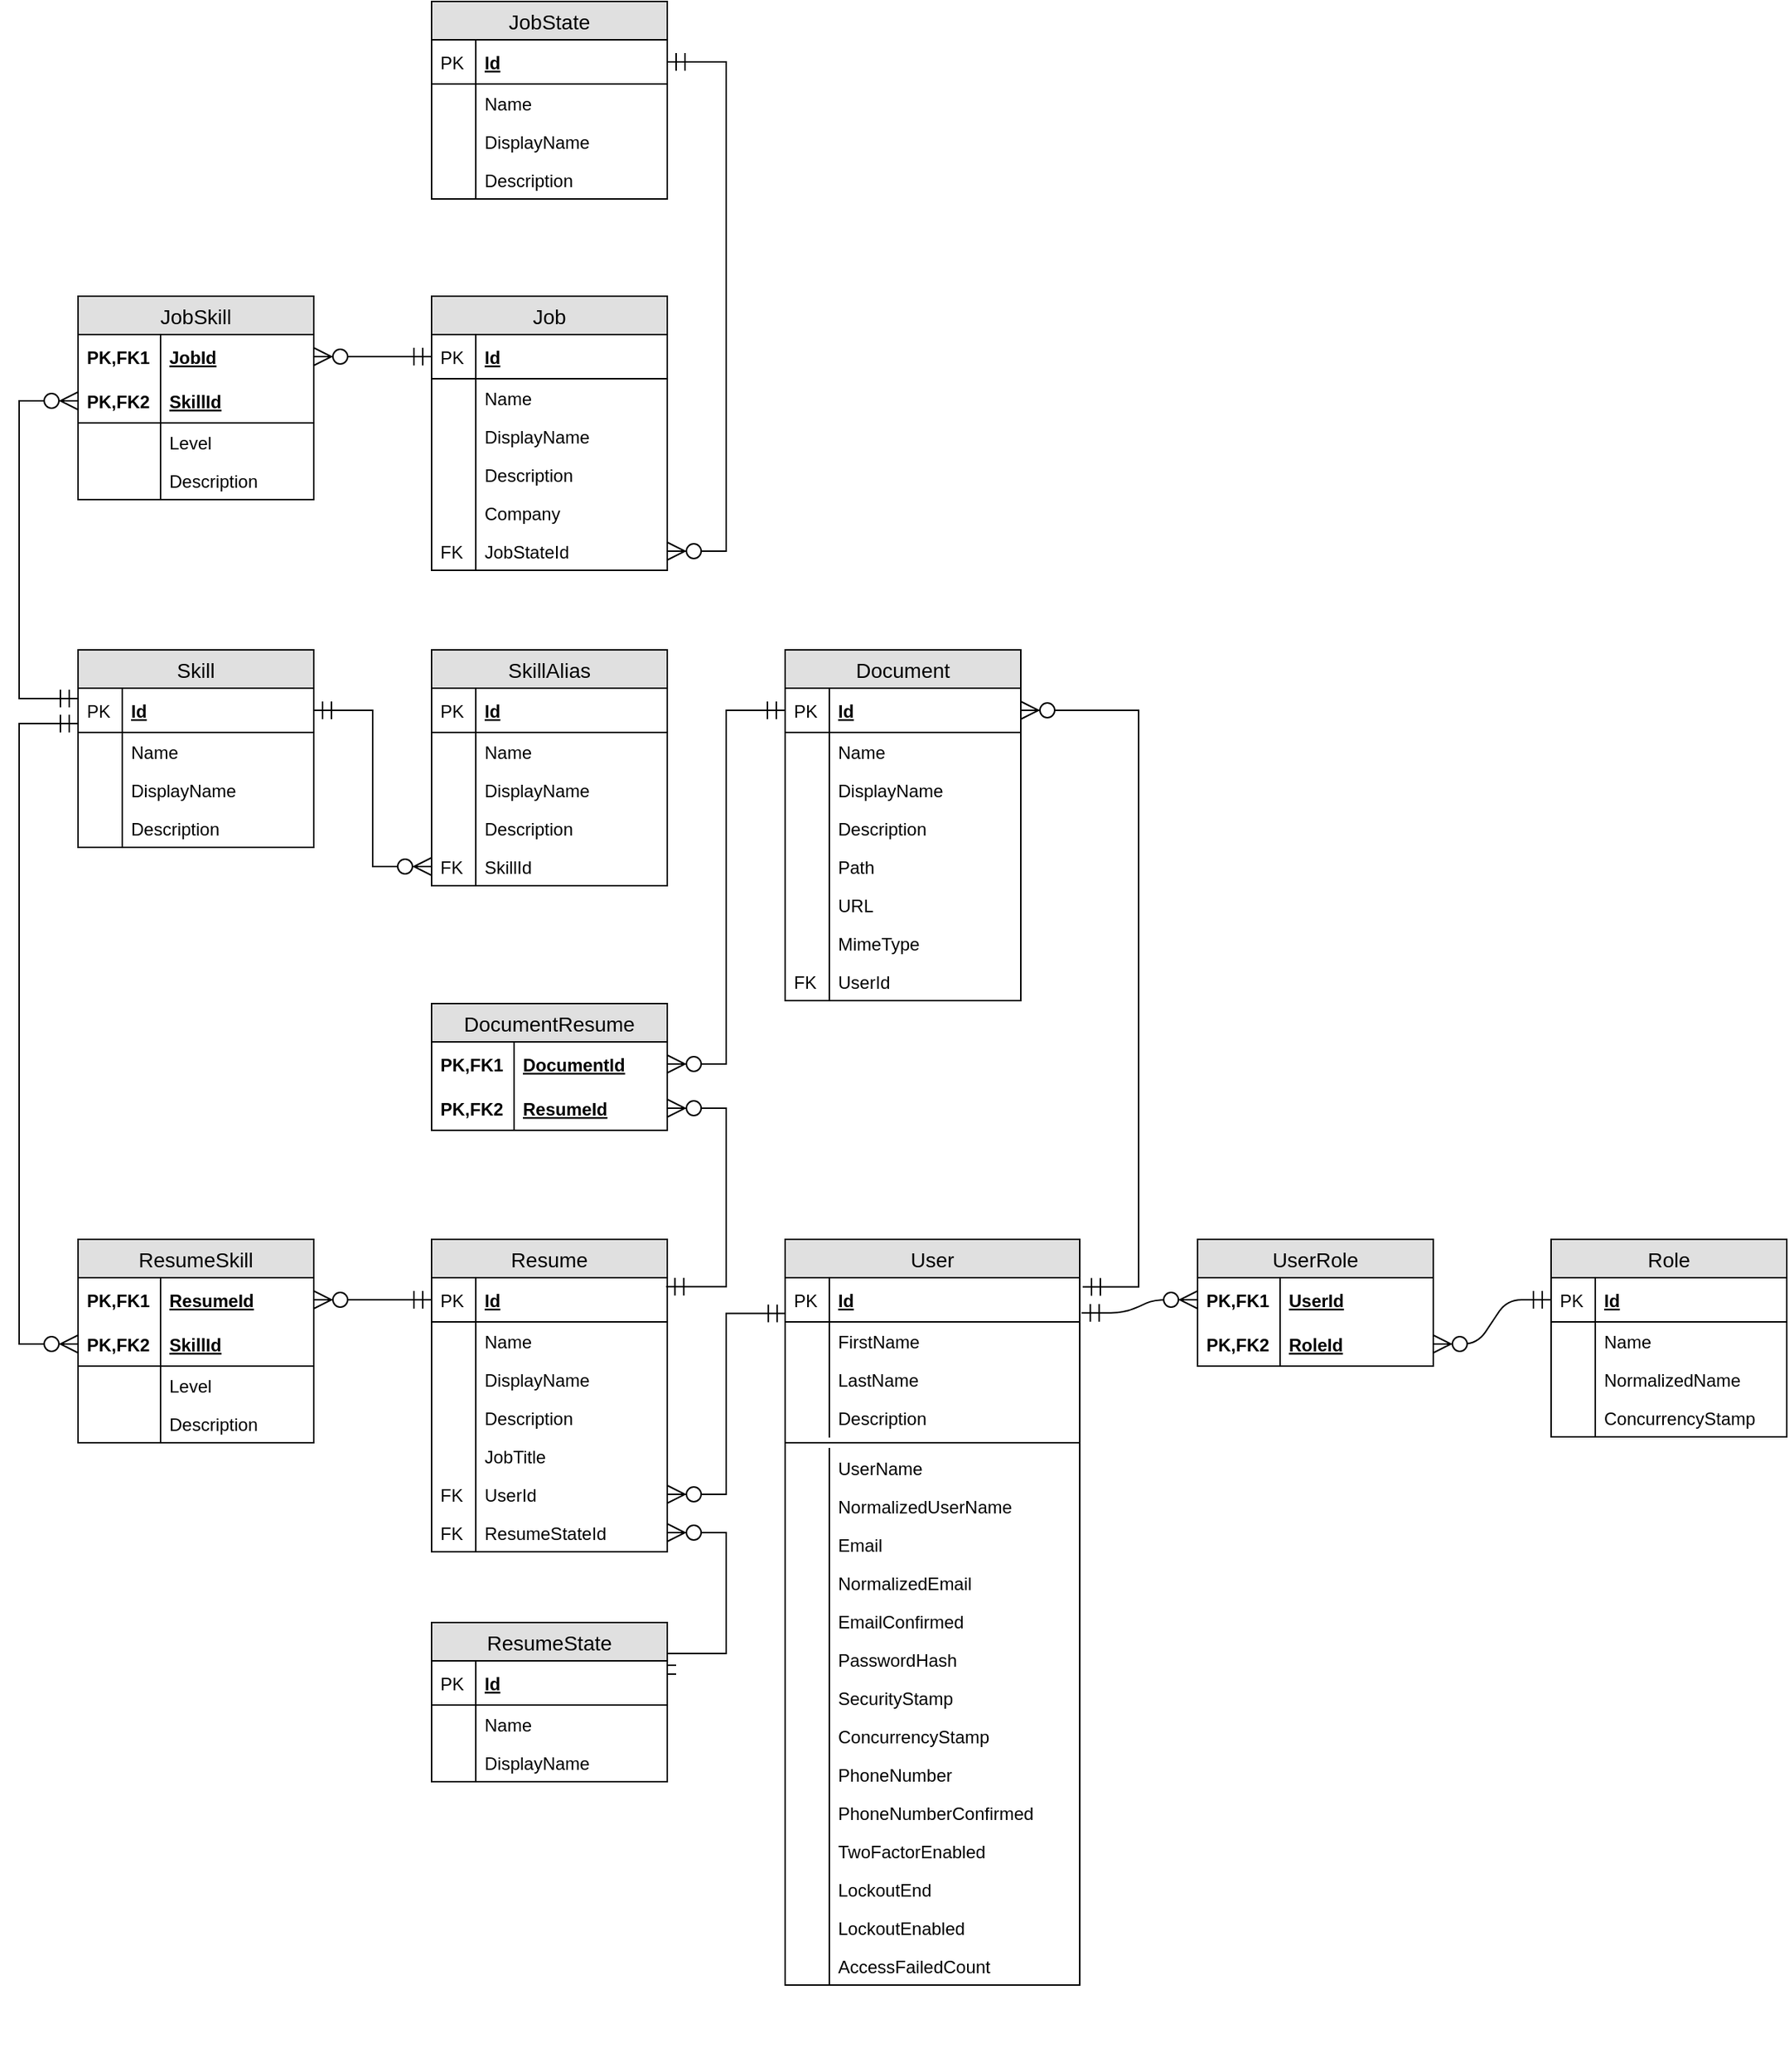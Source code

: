 <mxfile version="12.9.3" type="device"><diagram id="C5RBs43oDa-KdzZeNtuy" name="Database Model"><mxGraphModel dx="2078" dy="1756" grid="1" gridSize="10" guides="1" tooltips="1" connect="1" arrows="1" fold="1" page="0" pageScale="1" pageWidth="827" pageHeight="1169" background="none" math="0" shadow="0"><root><mxCell id="WIyWlLk6GJQsqaUBKTNV-0"/><mxCell id="WIyWlLk6GJQsqaUBKTNV-1" parent="WIyWlLk6GJQsqaUBKTNV-0"/><mxCell id="hVBHKQE8PX-nsjJzfACF-100" value="" style="text;fillColor=none;align=left;verticalAlign=middle;spacingTop=-1;spacingLeft=4;spacingRight=4;rotatable=0;labelPosition=right;points=[];portConstraint=eastwest;fontSize=12;" parent="WIyWlLk6GJQsqaUBKTNV-1" vertex="1"><mxGeometry x="40" y="750" width="20" height="14" as="geometry"/></mxCell><mxCell id="hVBHKQE8PX-nsjJzfACF-102" value="" style="edgeStyle=entityRelationEdgeStyle;fontSize=12;html=1;endArrow=ERzeroToMany;startArrow=ERmandOne;exitX=1.006;exitY=0.795;exitDx=0;exitDy=0;strokeWidth=1;endSize=10;startSize=10;exitPerimeter=0;" parent="WIyWlLk6GJQsqaUBKTNV-1" source="hVBHKQE8PX-nsjJzfACF-20" edge="1"><mxGeometry width="100" height="100" relative="1" as="geometry"><mxPoint x="320" y="520" as="sourcePoint"/><mxPoint x="320" y="241" as="targetPoint"/></mxGeometry></mxCell><mxCell id="hVBHKQE8PX-nsjJzfACF-103" value="" style="edgeStyle=entityRelationEdgeStyle;fontSize=12;html=1;endArrow=ERmandOne;startArrow=ERzeroToMany;exitX=1;exitY=0.5;exitDx=0;exitDy=0;startFill=1;endFill=0;entryX=0;entryY=0.5;entryDx=0;entryDy=0;strokeWidth=1;endSize=10;startSize=10;" parent="WIyWlLk6GJQsqaUBKTNV-1" source="hVBHKQE8PX-nsjJzfACF-71" target="hVBHKQE8PX-nsjJzfACF-90" edge="1"><mxGeometry width="100" height="100" relative="1" as="geometry"><mxPoint x="510" y="370" as="sourcePoint"/><mxPoint x="550" y="350" as="targetPoint"/></mxGeometry></mxCell><mxCell id="hVBHKQE8PX-nsjJzfACF-121" style="edgeStyle=orthogonalEdgeStyle;rounded=0;orthogonalLoop=1;jettySize=auto;html=1;entryX=0.003;entryY=0.81;entryDx=0;entryDy=0;startArrow=ERzeroToMany;startFill=1;endArrow=ERmandOne;endFill=0;strokeWidth=1;endSize=10;startSize=10;entryPerimeter=0;" parent="WIyWlLk6GJQsqaUBKTNV-1" source="hVBHKQE8PX-nsjJzfACF-119" target="hVBHKQE8PX-nsjJzfACF-20" edge="1"><mxGeometry relative="1" as="geometry"/></mxCell><mxCell id="hVBHKQE8PX-nsjJzfACF-136" style="edgeStyle=orthogonalEdgeStyle;rounded=0;orthogonalLoop=1;jettySize=auto;html=1;exitX=1;exitY=0.5;exitDx=0;exitDy=0;entryX=1;entryY=0.5;entryDx=0;entryDy=0;startArrow=ERzeroToMany;startFill=1;startSize=10;endArrow=ERmandOne;endFill=0;endSize=10;strokeWidth=1;" parent="WIyWlLk6GJQsqaUBKTNV-1" source="hVBHKQE8PX-nsjJzfACF-134" target="hVBHKQE8PX-nsjJzfACF-124" edge="1"><mxGeometry relative="1" as="geometry"><Array as="points"><mxPoint y="399"/><mxPoint y="481"/></Array></mxGeometry></mxCell><mxCell id="hVBHKQE8PX-nsjJzfACF-137" value="Skill" style="swimlane;fontStyle=0;childLayout=stackLayout;horizontal=1;startSize=26;fillColor=#e0e0e0;horizontalStack=0;resizeParent=1;resizeParentMax=0;resizeLast=0;collapsible=1;marginBottom=0;swimlaneFillColor=#ffffff;align=center;fontSize=14;" parent="WIyWlLk6GJQsqaUBKTNV-1" vertex="1"><mxGeometry x="-440" y="-200" width="160" height="134" as="geometry"/></mxCell><mxCell id="hVBHKQE8PX-nsjJzfACF-138" value="Id" style="shape=partialRectangle;top=0;left=0;right=0;bottom=1;align=left;verticalAlign=middle;fillColor=none;spacingLeft=34;spacingRight=4;overflow=hidden;rotatable=0;points=[[0,0.5],[1,0.5]];portConstraint=eastwest;dropTarget=0;fontStyle=5;fontSize=12;" parent="hVBHKQE8PX-nsjJzfACF-137" vertex="1"><mxGeometry y="26" width="160" height="30" as="geometry"/></mxCell><mxCell id="hVBHKQE8PX-nsjJzfACF-139" value="PK" style="shape=partialRectangle;top=0;left=0;bottom=0;fillColor=none;align=left;verticalAlign=middle;spacingLeft=4;spacingRight=4;overflow=hidden;rotatable=0;points=[];portConstraint=eastwest;part=1;fontSize=12;" parent="hVBHKQE8PX-nsjJzfACF-138" vertex="1" connectable="0"><mxGeometry width="30" height="30" as="geometry"/></mxCell><mxCell id="hVBHKQE8PX-nsjJzfACF-140" value="Name" style="shape=partialRectangle;top=0;left=0;right=0;bottom=0;align=left;verticalAlign=top;fillColor=none;spacingLeft=34;spacingRight=4;overflow=hidden;rotatable=0;points=[[0,0.5],[1,0.5]];portConstraint=eastwest;dropTarget=0;fontSize=12;" parent="hVBHKQE8PX-nsjJzfACF-137" vertex="1"><mxGeometry y="56" width="160" height="26" as="geometry"/></mxCell><mxCell id="hVBHKQE8PX-nsjJzfACF-141" value="" style="shape=partialRectangle;top=0;left=0;bottom=0;fillColor=none;align=left;verticalAlign=top;spacingLeft=4;spacingRight=4;overflow=hidden;rotatable=0;points=[];portConstraint=eastwest;part=1;fontSize=12;" parent="hVBHKQE8PX-nsjJzfACF-140" vertex="1" connectable="0"><mxGeometry width="30" height="26" as="geometry"/></mxCell><mxCell id="hVBHKQE8PX-nsjJzfACF-150" value="DisplayName" style="shape=partialRectangle;top=0;left=0;right=0;bottom=0;align=left;verticalAlign=top;fillColor=none;spacingLeft=34;spacingRight=4;overflow=hidden;rotatable=0;points=[[0,0.5],[1,0.5]];portConstraint=eastwest;dropTarget=0;fontSize=12;" parent="hVBHKQE8PX-nsjJzfACF-137" vertex="1"><mxGeometry y="82" width="160" height="26" as="geometry"/></mxCell><mxCell id="hVBHKQE8PX-nsjJzfACF-151" value="" style="shape=partialRectangle;top=0;left=0;bottom=0;fillColor=none;align=left;verticalAlign=top;spacingLeft=4;spacingRight=4;overflow=hidden;rotatable=0;points=[];portConstraint=eastwest;part=1;fontSize=12;" parent="hVBHKQE8PX-nsjJzfACF-150" vertex="1" connectable="0"><mxGeometry width="30" height="26" as="geometry"/></mxCell><mxCell id="hVBHKQE8PX-nsjJzfACF-148" value="Description" style="shape=partialRectangle;top=0;left=0;right=0;bottom=0;align=left;verticalAlign=top;fillColor=none;spacingLeft=34;spacingRight=4;overflow=hidden;rotatable=0;points=[[0,0.5],[1,0.5]];portConstraint=eastwest;dropTarget=0;fontSize=12;" parent="hVBHKQE8PX-nsjJzfACF-137" vertex="1"><mxGeometry y="108" width="160" height="26" as="geometry"/></mxCell><mxCell id="hVBHKQE8PX-nsjJzfACF-149" value="" style="shape=partialRectangle;top=0;left=0;bottom=0;fillColor=none;align=left;verticalAlign=top;spacingLeft=4;spacingRight=4;overflow=hidden;rotatable=0;points=[];portConstraint=eastwest;part=1;fontSize=12;" parent="hVBHKQE8PX-nsjJzfACF-148" vertex="1" connectable="0"><mxGeometry width="30" height="26" as="geometry"/></mxCell><mxCell id="U6E7lCyPVd4fKRZtx4ZN-10" value="" style="edgeStyle=entityRelationEdgeStyle;fontSize=12;html=1;endArrow=ERmandOne;startArrow=ERzeroToMany;exitX=1;exitY=0.5;exitDx=0;exitDy=0;strokeWidth=1;endSize=10;startSize=10;entryX=0;entryY=0.5;entryDx=0;entryDy=0;startFill=1;endFill=0;" parent="WIyWlLk6GJQsqaUBKTNV-1" source="U6E7lCyPVd4fKRZtx4ZN-1" target="hVBHKQE8PX-nsjJzfACF-105" edge="1"><mxGeometry width="100" height="100" relative="1" as="geometry"><mxPoint x="-230" y="200" as="sourcePoint"/><mxPoint x="-310" y="200" as="targetPoint"/></mxGeometry></mxCell><mxCell id="U6E7lCyPVd4fKRZtx4ZN-12" style="edgeStyle=orthogonalEdgeStyle;rounded=0;orthogonalLoop=1;jettySize=auto;html=1;startArrow=ERzeroToMany;startFill=1;endArrow=ERmandOne;endFill=0;endSize=10;startSize=10;exitX=0;exitY=0.5;exitDx=0;exitDy=0;" parent="WIyWlLk6GJQsqaUBKTNV-1" source="U6E7lCyPVd4fKRZtx4ZN-3" edge="1"><mxGeometry relative="1" as="geometry"><mxPoint x="-440" y="-150" as="targetPoint"/><Array as="points"><mxPoint x="-480" y="271"/><mxPoint x="-480" y="-150"/></Array></mxGeometry></mxCell><mxCell id="U6E7lCyPVd4fKRZtx4ZN-14" value="SkillAlias" style="swimlane;fontStyle=0;childLayout=stackLayout;horizontal=1;startSize=26;fillColor=#e0e0e0;horizontalStack=0;resizeParent=1;resizeParentMax=0;resizeLast=0;collapsible=1;marginBottom=0;swimlaneFillColor=#ffffff;align=center;fontSize=14;" parent="WIyWlLk6GJQsqaUBKTNV-1" vertex="1"><mxGeometry x="-200" y="-200" width="160" height="160" as="geometry"/></mxCell><mxCell id="U6E7lCyPVd4fKRZtx4ZN-15" value="Id" style="shape=partialRectangle;top=0;left=0;right=0;bottom=1;align=left;verticalAlign=middle;fillColor=none;spacingLeft=34;spacingRight=4;overflow=hidden;rotatable=0;points=[[0,0.5],[1,0.5]];portConstraint=eastwest;dropTarget=0;fontStyle=5;fontSize=12;" parent="U6E7lCyPVd4fKRZtx4ZN-14" vertex="1"><mxGeometry y="26" width="160" height="30" as="geometry"/></mxCell><mxCell id="U6E7lCyPVd4fKRZtx4ZN-16" value="PK" style="shape=partialRectangle;top=0;left=0;bottom=0;fillColor=none;align=left;verticalAlign=middle;spacingLeft=4;spacingRight=4;overflow=hidden;rotatable=0;points=[];portConstraint=eastwest;part=1;fontSize=12;" parent="U6E7lCyPVd4fKRZtx4ZN-15" vertex="1" connectable="0"><mxGeometry width="30" height="30" as="geometry"/></mxCell><mxCell id="U6E7lCyPVd4fKRZtx4ZN-17" value="Name" style="shape=partialRectangle;top=0;left=0;right=0;bottom=0;align=left;verticalAlign=top;fillColor=none;spacingLeft=34;spacingRight=4;overflow=hidden;rotatable=0;points=[[0,0.5],[1,0.5]];portConstraint=eastwest;dropTarget=0;fontSize=12;" parent="U6E7lCyPVd4fKRZtx4ZN-14" vertex="1"><mxGeometry y="56" width="160" height="26" as="geometry"/></mxCell><mxCell id="U6E7lCyPVd4fKRZtx4ZN-18" value="" style="shape=partialRectangle;top=0;left=0;bottom=0;fillColor=none;align=left;verticalAlign=top;spacingLeft=4;spacingRight=4;overflow=hidden;rotatable=0;points=[];portConstraint=eastwest;part=1;fontSize=12;" parent="U6E7lCyPVd4fKRZtx4ZN-17" vertex="1" connectable="0"><mxGeometry width="30" height="26" as="geometry"/></mxCell><mxCell id="U6E7lCyPVd4fKRZtx4ZN-19" value="DisplayName" style="shape=partialRectangle;top=0;left=0;right=0;bottom=0;align=left;verticalAlign=top;fillColor=none;spacingLeft=34;spacingRight=4;overflow=hidden;rotatable=0;points=[[0,0.5],[1,0.5]];portConstraint=eastwest;dropTarget=0;fontSize=12;" parent="U6E7lCyPVd4fKRZtx4ZN-14" vertex="1"><mxGeometry y="82" width="160" height="26" as="geometry"/></mxCell><mxCell id="U6E7lCyPVd4fKRZtx4ZN-20" value="" style="shape=partialRectangle;top=0;left=0;bottom=0;fillColor=none;align=left;verticalAlign=top;spacingLeft=4;spacingRight=4;overflow=hidden;rotatable=0;points=[];portConstraint=eastwest;part=1;fontSize=12;" parent="U6E7lCyPVd4fKRZtx4ZN-19" vertex="1" connectable="0"><mxGeometry width="30" height="26" as="geometry"/></mxCell><mxCell id="U6E7lCyPVd4fKRZtx4ZN-21" value="Description&#10;" style="shape=partialRectangle;top=0;left=0;right=0;bottom=0;align=left;verticalAlign=top;fillColor=none;spacingLeft=34;spacingRight=4;overflow=hidden;rotatable=0;points=[[0,0.5],[1,0.5]];portConstraint=eastwest;dropTarget=0;fontSize=12;" parent="U6E7lCyPVd4fKRZtx4ZN-14" vertex="1"><mxGeometry y="108" width="160" height="26" as="geometry"/></mxCell><mxCell id="U6E7lCyPVd4fKRZtx4ZN-22" value="" style="shape=partialRectangle;top=0;left=0;bottom=0;fillColor=none;align=left;verticalAlign=top;spacingLeft=4;spacingRight=4;overflow=hidden;rotatable=0;points=[];portConstraint=eastwest;part=1;fontSize=12;" parent="U6E7lCyPVd4fKRZtx4ZN-21" vertex="1" connectable="0"><mxGeometry width="30" height="26" as="geometry"/></mxCell><mxCell id="U6E7lCyPVd4fKRZtx4ZN-25" value="SkillId" style="shape=partialRectangle;top=0;left=0;right=0;bottom=0;align=left;verticalAlign=top;fillColor=none;spacingLeft=34;spacingRight=4;overflow=hidden;rotatable=0;points=[[0,0.5],[1,0.5]];portConstraint=eastwest;dropTarget=0;fontSize=12;" parent="U6E7lCyPVd4fKRZtx4ZN-14" vertex="1"><mxGeometry y="134" width="160" height="26" as="geometry"/></mxCell><mxCell id="U6E7lCyPVd4fKRZtx4ZN-26" value="FK" style="shape=partialRectangle;top=0;left=0;bottom=0;fillColor=none;align=left;verticalAlign=top;spacingLeft=4;spacingRight=4;overflow=hidden;rotatable=0;points=[];portConstraint=eastwest;part=1;fontSize=12;" parent="U6E7lCyPVd4fKRZtx4ZN-25" vertex="1" connectable="0"><mxGeometry width="30" height="26" as="geometry"/></mxCell><mxCell id="U6E7lCyPVd4fKRZtx4ZN-27" style="edgeStyle=orthogonalEdgeStyle;rounded=0;orthogonalLoop=1;jettySize=auto;html=1;exitX=0;exitY=0.5;exitDx=0;exitDy=0;entryX=1;entryY=0.5;entryDx=0;entryDy=0;startArrow=ERzeroToMany;startFill=1;startSize=10;endArrow=ERmandOne;endFill=0;endSize=10;" parent="WIyWlLk6GJQsqaUBKTNV-1" source="U6E7lCyPVd4fKRZtx4ZN-25" target="hVBHKQE8PX-nsjJzfACF-138" edge="1"><mxGeometry relative="1" as="geometry"/></mxCell><mxCell id="U6E7lCyPVd4fKRZtx4ZN-28" value="Job" style="swimlane;fontStyle=0;childLayout=stackLayout;horizontal=1;startSize=26;fillColor=#e0e0e0;horizontalStack=0;resizeParent=1;resizeParentMax=0;resizeLast=0;collapsible=1;marginBottom=0;swimlaneFillColor=#ffffff;align=center;fontSize=14;" parent="WIyWlLk6GJQsqaUBKTNV-1" vertex="1"><mxGeometry x="-200" y="-440" width="160" height="186" as="geometry"/></mxCell><mxCell id="U6E7lCyPVd4fKRZtx4ZN-29" value="Id" style="shape=partialRectangle;top=0;left=0;right=0;bottom=1;align=left;verticalAlign=middle;fillColor=none;spacingLeft=34;spacingRight=4;overflow=hidden;rotatable=0;points=[[0,0.5],[1,0.5]];portConstraint=eastwest;dropTarget=0;fontStyle=5;fontSize=12;" parent="U6E7lCyPVd4fKRZtx4ZN-28" vertex="1"><mxGeometry y="26" width="160" height="30" as="geometry"/></mxCell><mxCell id="U6E7lCyPVd4fKRZtx4ZN-30" value="PK" style="shape=partialRectangle;top=0;left=0;bottom=0;fillColor=none;align=left;verticalAlign=middle;spacingLeft=4;spacingRight=4;overflow=hidden;rotatable=0;points=[];portConstraint=eastwest;part=1;fontSize=12;" parent="U6E7lCyPVd4fKRZtx4ZN-29" vertex="1" connectable="0"><mxGeometry width="30" height="30" as="geometry"/></mxCell><mxCell id="U6E7lCyPVd4fKRZtx4ZN-31" value="Name" style="shape=partialRectangle;top=0;left=0;right=0;bottom=0;align=left;verticalAlign=top;fillColor=none;spacingLeft=34;spacingRight=4;overflow=hidden;rotatable=0;points=[[0,0.5],[1,0.5]];portConstraint=eastwest;dropTarget=0;fontSize=12;" parent="U6E7lCyPVd4fKRZtx4ZN-28" vertex="1"><mxGeometry y="56" width="160" height="26" as="geometry"/></mxCell><mxCell id="U6E7lCyPVd4fKRZtx4ZN-32" value="" style="shape=partialRectangle;top=0;left=0;bottom=0;fillColor=none;align=left;verticalAlign=top;spacingLeft=4;spacingRight=4;overflow=hidden;rotatable=0;points=[];portConstraint=eastwest;part=1;fontSize=12;" parent="U6E7lCyPVd4fKRZtx4ZN-31" vertex="1" connectable="0"><mxGeometry width="30" height="26" as="geometry"/></mxCell><mxCell id="U6E7lCyPVd4fKRZtx4ZN-33" value="DisplayName" style="shape=partialRectangle;top=0;left=0;right=0;bottom=0;align=left;verticalAlign=top;fillColor=none;spacingLeft=34;spacingRight=4;overflow=hidden;rotatable=0;points=[[0,0.5],[1,0.5]];portConstraint=eastwest;dropTarget=0;fontSize=12;" parent="U6E7lCyPVd4fKRZtx4ZN-28" vertex="1"><mxGeometry y="82" width="160" height="26" as="geometry"/></mxCell><mxCell id="U6E7lCyPVd4fKRZtx4ZN-34" value="" style="shape=partialRectangle;top=0;left=0;bottom=0;fillColor=none;align=left;verticalAlign=top;spacingLeft=4;spacingRight=4;overflow=hidden;rotatable=0;points=[];portConstraint=eastwest;part=1;fontSize=12;" parent="U6E7lCyPVd4fKRZtx4ZN-33" vertex="1" connectable="0"><mxGeometry width="30" height="26" as="geometry"/></mxCell><mxCell id="U6E7lCyPVd4fKRZtx4ZN-35" value="Description" style="shape=partialRectangle;top=0;left=0;right=0;bottom=0;align=left;verticalAlign=top;fillColor=none;spacingLeft=34;spacingRight=4;overflow=hidden;rotatable=0;points=[[0,0.5],[1,0.5]];portConstraint=eastwest;dropTarget=0;fontSize=12;" parent="U6E7lCyPVd4fKRZtx4ZN-28" vertex="1"><mxGeometry y="108" width="160" height="26" as="geometry"/></mxCell><mxCell id="U6E7lCyPVd4fKRZtx4ZN-36" value="" style="shape=partialRectangle;top=0;left=0;bottom=0;fillColor=none;align=left;verticalAlign=top;spacingLeft=4;spacingRight=4;overflow=hidden;rotatable=0;points=[];portConstraint=eastwest;part=1;fontSize=12;" parent="U6E7lCyPVd4fKRZtx4ZN-35" vertex="1" connectable="0"><mxGeometry width="30" height="26" as="geometry"/></mxCell><mxCell id="U6E7lCyPVd4fKRZtx4ZN-46" value="Company" style="shape=partialRectangle;top=0;left=0;right=0;bottom=0;align=left;verticalAlign=top;fillColor=none;spacingLeft=34;spacingRight=4;overflow=hidden;rotatable=0;points=[[0,0.5],[1,0.5]];portConstraint=eastwest;dropTarget=0;fontSize=12;" parent="U6E7lCyPVd4fKRZtx4ZN-28" vertex="1"><mxGeometry y="134" width="160" height="26" as="geometry"/></mxCell><mxCell id="U6E7lCyPVd4fKRZtx4ZN-47" value="" style="shape=partialRectangle;top=0;left=0;bottom=0;fillColor=none;align=left;verticalAlign=top;spacingLeft=4;spacingRight=4;overflow=hidden;rotatable=0;points=[];portConstraint=eastwest;part=1;fontSize=12;" parent="U6E7lCyPVd4fKRZtx4ZN-46" vertex="1" connectable="0"><mxGeometry width="30" height="26" as="geometry"/></mxCell><mxCell id="U6E7lCyPVd4fKRZtx4ZN-74" value="JobStateId" style="shape=partialRectangle;top=0;left=0;right=0;bottom=0;align=left;verticalAlign=top;fillColor=none;spacingLeft=34;spacingRight=4;overflow=hidden;rotatable=0;points=[[0,0.5],[1,0.5]];portConstraint=eastwest;dropTarget=0;fontSize=12;" parent="U6E7lCyPVd4fKRZtx4ZN-28" vertex="1"><mxGeometry y="160" width="160" height="26" as="geometry"/></mxCell><mxCell id="U6E7lCyPVd4fKRZtx4ZN-75" value="FK" style="shape=partialRectangle;top=0;left=0;bottom=0;fillColor=none;align=left;verticalAlign=top;spacingLeft=4;spacingRight=4;overflow=hidden;rotatable=0;points=[];portConstraint=eastwest;part=1;fontSize=12;" parent="U6E7lCyPVd4fKRZtx4ZN-74" vertex="1" connectable="0"><mxGeometry width="30" height="26" as="geometry"/></mxCell><mxCell id="U6E7lCyPVd4fKRZtx4ZN-48" value="JobSkill" style="swimlane;fontStyle=0;childLayout=stackLayout;horizontal=1;startSize=26;fillColor=#e0e0e0;horizontalStack=0;resizeParent=1;resizeParentMax=0;resizeLast=0;collapsible=1;marginBottom=0;swimlaneFillColor=#ffffff;align=center;fontSize=14;" parent="WIyWlLk6GJQsqaUBKTNV-1" vertex="1"><mxGeometry x="-440" y="-440" width="160" height="138" as="geometry"/></mxCell><mxCell id="U6E7lCyPVd4fKRZtx4ZN-49" value="JobId" style="shape=partialRectangle;top=0;left=0;right=0;bottom=0;align=left;verticalAlign=middle;fillColor=none;spacingLeft=60;spacingRight=4;overflow=hidden;rotatable=0;points=[[0,0.5],[1,0.5]];portConstraint=eastwest;dropTarget=0;fontStyle=5;fontSize=12;" parent="U6E7lCyPVd4fKRZtx4ZN-48" vertex="1"><mxGeometry y="26" width="160" height="30" as="geometry"/></mxCell><mxCell id="U6E7lCyPVd4fKRZtx4ZN-50" value="PK,FK1" style="shape=partialRectangle;fontStyle=1;top=0;left=0;bottom=0;fillColor=none;align=left;verticalAlign=middle;spacingLeft=4;spacingRight=4;overflow=hidden;rotatable=0;points=[];portConstraint=eastwest;part=1;fontSize=12;" parent="U6E7lCyPVd4fKRZtx4ZN-49" vertex="1" connectable="0"><mxGeometry width="56" height="30" as="geometry"/></mxCell><mxCell id="U6E7lCyPVd4fKRZtx4ZN-51" value="SkillId" style="shape=partialRectangle;top=0;left=0;right=0;bottom=1;align=left;verticalAlign=middle;fillColor=none;spacingLeft=60;spacingRight=4;overflow=hidden;rotatable=0;points=[[0,0.5],[1,0.5]];portConstraint=eastwest;dropTarget=0;fontStyle=5;fontSize=12;" parent="U6E7lCyPVd4fKRZtx4ZN-48" vertex="1"><mxGeometry y="56" width="160" height="30" as="geometry"/></mxCell><mxCell id="U6E7lCyPVd4fKRZtx4ZN-52" value="PK,FK2" style="shape=partialRectangle;fontStyle=1;top=0;left=0;bottom=0;fillColor=none;align=left;verticalAlign=middle;spacingLeft=4;spacingRight=4;overflow=hidden;rotatable=0;points=[];portConstraint=eastwest;part=1;fontSize=12;" parent="U6E7lCyPVd4fKRZtx4ZN-51" vertex="1" connectable="0"><mxGeometry width="56" height="30" as="geometry"/></mxCell><mxCell id="U6E7lCyPVd4fKRZtx4ZN-53" value="Level" style="shape=partialRectangle;top=0;left=0;right=0;bottom=0;align=left;verticalAlign=top;fillColor=none;spacingLeft=60;spacingRight=4;overflow=hidden;rotatable=0;points=[[0,0.5],[1,0.5]];portConstraint=eastwest;dropTarget=0;fontSize=12;" parent="U6E7lCyPVd4fKRZtx4ZN-48" vertex="1"><mxGeometry y="86" width="160" height="26" as="geometry"/></mxCell><mxCell id="U6E7lCyPVd4fKRZtx4ZN-54" value="" style="shape=partialRectangle;top=0;left=0;bottom=0;fillColor=none;align=left;verticalAlign=top;spacingLeft=4;spacingRight=4;overflow=hidden;rotatable=0;points=[];portConstraint=eastwest;part=1;fontSize=12;" parent="U6E7lCyPVd4fKRZtx4ZN-53" vertex="1" connectable="0"><mxGeometry width="56" height="26" as="geometry"/></mxCell><mxCell id="U6E7lCyPVd4fKRZtx4ZN-55" value="Description" style="shape=partialRectangle;top=0;left=0;right=0;bottom=0;align=left;verticalAlign=top;fillColor=none;spacingLeft=60;spacingRight=4;overflow=hidden;rotatable=0;points=[[0,0.5],[1,0.5]];portConstraint=eastwest;dropTarget=0;fontSize=12;" parent="U6E7lCyPVd4fKRZtx4ZN-48" vertex="1"><mxGeometry y="112" width="160" height="26" as="geometry"/></mxCell><mxCell id="U6E7lCyPVd4fKRZtx4ZN-56" value="" style="shape=partialRectangle;top=0;left=0;bottom=0;fillColor=none;align=left;verticalAlign=top;spacingLeft=4;spacingRight=4;overflow=hidden;rotatable=0;points=[];portConstraint=eastwest;part=1;fontSize=12;" parent="U6E7lCyPVd4fKRZtx4ZN-55" vertex="1" connectable="0"><mxGeometry width="56" height="26" as="geometry"/></mxCell><mxCell id="U6E7lCyPVd4fKRZtx4ZN-57" style="edgeStyle=orthogonalEdgeStyle;rounded=0;orthogonalLoop=1;jettySize=auto;html=1;exitX=0;exitY=0.5;exitDx=0;exitDy=0;entryX=0;entryY=0.232;entryDx=0;entryDy=0;entryPerimeter=0;startArrow=ERzeroToMany;startFill=1;startSize=10;endArrow=ERmandOne;endFill=0;endSize=10;" parent="WIyWlLk6GJQsqaUBKTNV-1" source="U6E7lCyPVd4fKRZtx4ZN-51" target="hVBHKQE8PX-nsjJzfACF-138" edge="1"><mxGeometry relative="1" as="geometry"><Array as="points"><mxPoint x="-480" y="-369"/><mxPoint x="-480" y="-167"/></Array></mxGeometry></mxCell><mxCell id="U6E7lCyPVd4fKRZtx4ZN-58" style="edgeStyle=orthogonalEdgeStyle;rounded=0;orthogonalLoop=1;jettySize=auto;html=1;exitX=1;exitY=0.5;exitDx=0;exitDy=0;entryX=0;entryY=0.5;entryDx=0;entryDy=0;startArrow=ERzeroToMany;startFill=1;startSize=10;endArrow=ERmandOne;endFill=0;endSize=10;" parent="WIyWlLk6GJQsqaUBKTNV-1" source="U6E7lCyPVd4fKRZtx4ZN-49" target="U6E7lCyPVd4fKRZtx4ZN-29" edge="1"><mxGeometry relative="1" as="geometry"/></mxCell><mxCell id="U6E7lCyPVd4fKRZtx4ZN-60" value="JobState" style="swimlane;fontStyle=0;childLayout=stackLayout;horizontal=1;startSize=26;fillColor=#e0e0e0;horizontalStack=0;resizeParent=1;resizeParentMax=0;resizeLast=0;collapsible=1;marginBottom=0;swimlaneFillColor=#ffffff;align=center;fontSize=14;" parent="WIyWlLk6GJQsqaUBKTNV-1" vertex="1"><mxGeometry x="-200" y="-640" width="160" height="134" as="geometry"/></mxCell><mxCell id="U6E7lCyPVd4fKRZtx4ZN-61" value="Id" style="shape=partialRectangle;top=0;left=0;right=0;bottom=1;align=left;verticalAlign=middle;fillColor=none;spacingLeft=34;spacingRight=4;overflow=hidden;rotatable=0;points=[[0,0.5],[1,0.5]];portConstraint=eastwest;dropTarget=0;fontStyle=5;fontSize=12;" parent="U6E7lCyPVd4fKRZtx4ZN-60" vertex="1"><mxGeometry y="26" width="160" height="30" as="geometry"/></mxCell><mxCell id="U6E7lCyPVd4fKRZtx4ZN-62" value="PK" style="shape=partialRectangle;top=0;left=0;bottom=0;fillColor=none;align=left;verticalAlign=middle;spacingLeft=4;spacingRight=4;overflow=hidden;rotatable=0;points=[];portConstraint=eastwest;part=1;fontSize=12;" parent="U6E7lCyPVd4fKRZtx4ZN-61" vertex="1" connectable="0"><mxGeometry width="30" height="30" as="geometry"/></mxCell><mxCell id="U6E7lCyPVd4fKRZtx4ZN-63" value="Name" style="shape=partialRectangle;top=0;left=0;right=0;bottom=0;align=left;verticalAlign=top;fillColor=none;spacingLeft=34;spacingRight=4;overflow=hidden;rotatable=0;points=[[0,0.5],[1,0.5]];portConstraint=eastwest;dropTarget=0;fontSize=12;" parent="U6E7lCyPVd4fKRZtx4ZN-60" vertex="1"><mxGeometry y="56" width="160" height="26" as="geometry"/></mxCell><mxCell id="U6E7lCyPVd4fKRZtx4ZN-64" value="" style="shape=partialRectangle;top=0;left=0;bottom=0;fillColor=none;align=left;verticalAlign=top;spacingLeft=4;spacingRight=4;overflow=hidden;rotatable=0;points=[];portConstraint=eastwest;part=1;fontSize=12;" parent="U6E7lCyPVd4fKRZtx4ZN-63" vertex="1" connectable="0"><mxGeometry width="30" height="26" as="geometry"/></mxCell><mxCell id="U6E7lCyPVd4fKRZtx4ZN-65" value="DisplayName" style="shape=partialRectangle;top=0;left=0;right=0;bottom=0;align=left;verticalAlign=top;fillColor=none;spacingLeft=34;spacingRight=4;overflow=hidden;rotatable=0;points=[[0,0.5],[1,0.5]];portConstraint=eastwest;dropTarget=0;fontSize=12;" parent="U6E7lCyPVd4fKRZtx4ZN-60" vertex="1"><mxGeometry y="82" width="160" height="26" as="geometry"/></mxCell><mxCell id="U6E7lCyPVd4fKRZtx4ZN-66" value="" style="shape=partialRectangle;top=0;left=0;bottom=0;fillColor=none;align=left;verticalAlign=top;spacingLeft=4;spacingRight=4;overflow=hidden;rotatable=0;points=[];portConstraint=eastwest;part=1;fontSize=12;" parent="U6E7lCyPVd4fKRZtx4ZN-65" vertex="1" connectable="0"><mxGeometry width="30" height="26" as="geometry"/></mxCell><mxCell id="U6E7lCyPVd4fKRZtx4ZN-67" value="Description" style="shape=partialRectangle;top=0;left=0;right=0;bottom=0;align=left;verticalAlign=top;fillColor=none;spacingLeft=34;spacingRight=4;overflow=hidden;rotatable=0;points=[[0,0.5],[1,0.5]];portConstraint=eastwest;dropTarget=0;fontSize=12;" parent="U6E7lCyPVd4fKRZtx4ZN-60" vertex="1"><mxGeometry y="108" width="160" height="26" as="geometry"/></mxCell><mxCell id="U6E7lCyPVd4fKRZtx4ZN-68" value="" style="shape=partialRectangle;top=0;left=0;bottom=0;fillColor=none;align=left;verticalAlign=top;spacingLeft=4;spacingRight=4;overflow=hidden;rotatable=0;points=[];portConstraint=eastwest;part=1;fontSize=12;" parent="U6E7lCyPVd4fKRZtx4ZN-67" vertex="1" connectable="0"><mxGeometry width="30" height="26" as="geometry"/></mxCell><mxCell id="U6E7lCyPVd4fKRZtx4ZN-76" style="edgeStyle=orthogonalEdgeStyle;rounded=0;orthogonalLoop=1;jettySize=auto;html=1;exitX=1;exitY=0.5;exitDx=0;exitDy=0;entryX=1;entryY=0.5;entryDx=0;entryDy=0;startArrow=ERzeroToMany;startFill=1;startSize=10;endArrow=ERmandOne;endFill=0;endSize=10;" parent="WIyWlLk6GJQsqaUBKTNV-1" source="U6E7lCyPVd4fKRZtx4ZN-74" target="U6E7lCyPVd4fKRZtx4ZN-61" edge="1"><mxGeometry relative="1" as="geometry"><Array as="points"><mxPoint y="-267"/><mxPoint y="-599"/></Array></mxGeometry></mxCell><mxCell id="xvlvD0wXju_4UqTsrKyf-2" style="edgeStyle=orthogonalEdgeStyle;rounded=0;orthogonalLoop=1;jettySize=auto;html=1;startArrow=ERmandOne;startFill=0;endSize=10;startSize=10;endArrow=ERzeroToMany;endFill=1;entryX=1;entryY=0.5;entryDx=0;entryDy=0;exitX=1.01;exitY=0.208;exitDx=0;exitDy=0;exitPerimeter=0;" edge="1" parent="WIyWlLk6GJQsqaUBKTNV-1" source="hVBHKQE8PX-nsjJzfACF-20" target="U6E7lCyPVd4fKRZtx4ZN-78"><mxGeometry relative="1" as="geometry"><mxPoint x="220" y="-198" as="targetPoint"/><Array as="points"><mxPoint x="280" y="232"/><mxPoint x="280" y="-159"/></Array></mxGeometry></mxCell><mxCell id="U6E7lCyPVd4fKRZtx4ZN-77" value="Document" style="swimlane;fontStyle=0;childLayout=stackLayout;horizontal=1;startSize=26;fillColor=#e0e0e0;horizontalStack=0;resizeParent=1;resizeParentMax=0;resizeLast=0;collapsible=1;marginBottom=0;swimlaneFillColor=#ffffff;align=center;fontSize=14;" parent="WIyWlLk6GJQsqaUBKTNV-1" vertex="1"><mxGeometry x="40" y="-200" width="160" height="238" as="geometry"/></mxCell><mxCell id="U6E7lCyPVd4fKRZtx4ZN-78" value="Id" style="shape=partialRectangle;top=0;left=0;right=0;bottom=1;align=left;verticalAlign=middle;fillColor=none;spacingLeft=34;spacingRight=4;overflow=hidden;rotatable=0;points=[[0,0.5],[1,0.5]];portConstraint=eastwest;dropTarget=0;fontStyle=5;fontSize=12;" parent="U6E7lCyPVd4fKRZtx4ZN-77" vertex="1"><mxGeometry y="26" width="160" height="30" as="geometry"/></mxCell><mxCell id="U6E7lCyPVd4fKRZtx4ZN-79" value="PK" style="shape=partialRectangle;top=0;left=0;bottom=0;fillColor=none;align=left;verticalAlign=middle;spacingLeft=4;spacingRight=4;overflow=hidden;rotatable=0;points=[];portConstraint=eastwest;part=1;fontSize=12;" parent="U6E7lCyPVd4fKRZtx4ZN-78" vertex="1" connectable="0"><mxGeometry width="30" height="30" as="geometry"/></mxCell><mxCell id="U6E7lCyPVd4fKRZtx4ZN-80" value="Name" style="shape=partialRectangle;top=0;left=0;right=0;bottom=0;align=left;verticalAlign=top;fillColor=none;spacingLeft=34;spacingRight=4;overflow=hidden;rotatable=0;points=[[0,0.5],[1,0.5]];portConstraint=eastwest;dropTarget=0;fontSize=12;" parent="U6E7lCyPVd4fKRZtx4ZN-77" vertex="1"><mxGeometry y="56" width="160" height="26" as="geometry"/></mxCell><mxCell id="U6E7lCyPVd4fKRZtx4ZN-81" value="" style="shape=partialRectangle;top=0;left=0;bottom=0;fillColor=none;align=left;verticalAlign=top;spacingLeft=4;spacingRight=4;overflow=hidden;rotatable=0;points=[];portConstraint=eastwest;part=1;fontSize=12;" parent="U6E7lCyPVd4fKRZtx4ZN-80" vertex="1" connectable="0"><mxGeometry width="30" height="26" as="geometry"/></mxCell><mxCell id="U6E7lCyPVd4fKRZtx4ZN-82" value="DisplayName" style="shape=partialRectangle;top=0;left=0;right=0;bottom=0;align=left;verticalAlign=top;fillColor=none;spacingLeft=34;spacingRight=4;overflow=hidden;rotatable=0;points=[[0,0.5],[1,0.5]];portConstraint=eastwest;dropTarget=0;fontSize=12;" parent="U6E7lCyPVd4fKRZtx4ZN-77" vertex="1"><mxGeometry y="82" width="160" height="26" as="geometry"/></mxCell><mxCell id="U6E7lCyPVd4fKRZtx4ZN-83" value="" style="shape=partialRectangle;top=0;left=0;bottom=0;fillColor=none;align=left;verticalAlign=top;spacingLeft=4;spacingRight=4;overflow=hidden;rotatable=0;points=[];portConstraint=eastwest;part=1;fontSize=12;" parent="U6E7lCyPVd4fKRZtx4ZN-82" vertex="1" connectable="0"><mxGeometry width="30" height="26" as="geometry"/></mxCell><mxCell id="U6E7lCyPVd4fKRZtx4ZN-84" value="Description" style="shape=partialRectangle;top=0;left=0;right=0;bottom=0;align=left;verticalAlign=top;fillColor=none;spacingLeft=34;spacingRight=4;overflow=hidden;rotatable=0;points=[[0,0.5],[1,0.5]];portConstraint=eastwest;dropTarget=0;fontSize=12;" parent="U6E7lCyPVd4fKRZtx4ZN-77" vertex="1"><mxGeometry y="108" width="160" height="26" as="geometry"/></mxCell><mxCell id="U6E7lCyPVd4fKRZtx4ZN-85" value="" style="shape=partialRectangle;top=0;left=0;bottom=0;fillColor=none;align=left;verticalAlign=top;spacingLeft=4;spacingRight=4;overflow=hidden;rotatable=0;points=[];portConstraint=eastwest;part=1;fontSize=12;" parent="U6E7lCyPVd4fKRZtx4ZN-84" vertex="1" connectable="0"><mxGeometry width="30" height="26" as="geometry"/></mxCell><mxCell id="U6E7lCyPVd4fKRZtx4ZN-90" value="Path" style="shape=partialRectangle;top=0;left=0;right=0;bottom=0;align=left;verticalAlign=top;fillColor=none;spacingLeft=34;spacingRight=4;overflow=hidden;rotatable=0;points=[[0,0.5],[1,0.5]];portConstraint=eastwest;dropTarget=0;fontSize=12;" parent="U6E7lCyPVd4fKRZtx4ZN-77" vertex="1"><mxGeometry y="134" width="160" height="26" as="geometry"/></mxCell><mxCell id="U6E7lCyPVd4fKRZtx4ZN-91" value="" style="shape=partialRectangle;top=0;left=0;bottom=0;fillColor=none;align=left;verticalAlign=top;spacingLeft=4;spacingRight=4;overflow=hidden;rotatable=0;points=[];portConstraint=eastwest;part=1;fontSize=12;" parent="U6E7lCyPVd4fKRZtx4ZN-90" vertex="1" connectable="0"><mxGeometry width="30" height="26" as="geometry"/></mxCell><mxCell id="U6E7lCyPVd4fKRZtx4ZN-88" value="URL" style="shape=partialRectangle;top=0;left=0;right=0;bottom=0;align=left;verticalAlign=top;fillColor=none;spacingLeft=34;spacingRight=4;overflow=hidden;rotatable=0;points=[[0,0.5],[1,0.5]];portConstraint=eastwest;dropTarget=0;fontSize=12;" parent="U6E7lCyPVd4fKRZtx4ZN-77" vertex="1"><mxGeometry y="160" width="160" height="26" as="geometry"/></mxCell><mxCell id="U6E7lCyPVd4fKRZtx4ZN-89" value="" style="shape=partialRectangle;top=0;left=0;bottom=0;fillColor=none;align=left;verticalAlign=top;spacingLeft=4;spacingRight=4;overflow=hidden;rotatable=0;points=[];portConstraint=eastwest;part=1;fontSize=12;" parent="U6E7lCyPVd4fKRZtx4ZN-88" vertex="1" connectable="0"><mxGeometry width="30" height="26" as="geometry"/></mxCell><mxCell id="U6E7lCyPVd4fKRZtx4ZN-92" value="MimeType" style="shape=partialRectangle;top=0;left=0;right=0;bottom=0;align=left;verticalAlign=top;fillColor=none;spacingLeft=34;spacingRight=4;overflow=hidden;rotatable=0;points=[[0,0.5],[1,0.5]];portConstraint=eastwest;dropTarget=0;fontSize=12;" parent="U6E7lCyPVd4fKRZtx4ZN-77" vertex="1"><mxGeometry y="186" width="160" height="26" as="geometry"/></mxCell><mxCell id="U6E7lCyPVd4fKRZtx4ZN-93" value="" style="shape=partialRectangle;top=0;left=0;bottom=0;fillColor=none;align=left;verticalAlign=top;spacingLeft=4;spacingRight=4;overflow=hidden;rotatable=0;points=[];portConstraint=eastwest;part=1;fontSize=12;" parent="U6E7lCyPVd4fKRZtx4ZN-92" vertex="1" connectable="0"><mxGeometry width="30" height="26" as="geometry"/></mxCell><mxCell id="xvlvD0wXju_4UqTsrKyf-0" value="UserId" style="shape=partialRectangle;top=0;left=0;right=0;bottom=0;align=left;verticalAlign=top;fillColor=none;spacingLeft=34;spacingRight=4;overflow=hidden;rotatable=0;points=[[0,0.5],[1,0.5]];portConstraint=eastwest;dropTarget=0;fontSize=12;" vertex="1" parent="U6E7lCyPVd4fKRZtx4ZN-77"><mxGeometry y="212" width="160" height="26" as="geometry"/></mxCell><mxCell id="xvlvD0wXju_4UqTsrKyf-1" value="FK" style="shape=partialRectangle;top=0;left=0;bottom=0;fillColor=none;align=left;verticalAlign=top;spacingLeft=4;spacingRight=4;overflow=hidden;rotatable=0;points=[];portConstraint=eastwest;part=1;fontSize=12;" vertex="1" connectable="0" parent="xvlvD0wXju_4UqTsrKyf-0"><mxGeometry width="30" height="26" as="geometry"/></mxCell><mxCell id="hVBHKQE8PX-nsjJzfACF-19" value="User" style="swimlane;fontStyle=0;childLayout=stackLayout;horizontal=1;startSize=26;fillColor=#e0e0e0;horizontalStack=0;resizeParent=1;resizeParentMax=0;resizeLast=0;collapsible=1;marginBottom=0;swimlaneFillColor=#ffffff;align=center;fontSize=14;" parent="WIyWlLk6GJQsqaUBKTNV-1" vertex="1"><mxGeometry x="40" y="200" width="200" height="506" as="geometry"><mxRectangle x="40" y="40" width="60" height="26" as="alternateBounds"/></mxGeometry></mxCell><mxCell id="hVBHKQE8PX-nsjJzfACF-20" value="Id" style="shape=partialRectangle;top=0;left=0;right=0;bottom=1;align=left;verticalAlign=middle;fillColor=none;spacingLeft=34;spacingRight=4;overflow=hidden;rotatable=0;points=[[0,0.5],[1,0.5]];portConstraint=eastwest;dropTarget=0;fontStyle=5;fontSize=12;" parent="hVBHKQE8PX-nsjJzfACF-19" vertex="1"><mxGeometry y="26" width="200" height="30" as="geometry"/></mxCell><mxCell id="hVBHKQE8PX-nsjJzfACF-21" value="PK" style="shape=partialRectangle;top=0;left=0;bottom=0;fillColor=none;align=left;verticalAlign=middle;spacingLeft=4;spacingRight=4;overflow=hidden;rotatable=0;points=[];portConstraint=eastwest;part=1;fontSize=12;" parent="hVBHKQE8PX-nsjJzfACF-20" vertex="1" connectable="0"><mxGeometry width="30" height="30" as="geometry"/></mxCell><mxCell id="hVBHKQE8PX-nsjJzfACF-30" value="FirstName" style="shape=partialRectangle;top=0;left=0;right=0;bottom=0;align=left;verticalAlign=top;fillColor=none;spacingLeft=34;spacingRight=4;overflow=hidden;rotatable=0;points=[[0,0.5],[1,0.5]];portConstraint=eastwest;dropTarget=0;fontSize=12;" parent="hVBHKQE8PX-nsjJzfACF-19" vertex="1"><mxGeometry y="56" width="200" height="26" as="geometry"/></mxCell><mxCell id="hVBHKQE8PX-nsjJzfACF-31" value="" style="shape=partialRectangle;top=0;left=0;bottom=0;fillColor=none;align=left;verticalAlign=top;spacingLeft=4;spacingRight=4;overflow=hidden;rotatable=0;points=[];portConstraint=eastwest;part=1;fontSize=12;" parent="hVBHKQE8PX-nsjJzfACF-30" vertex="1" connectable="0"><mxGeometry width="30" height="26" as="geometry"/></mxCell><mxCell id="hVBHKQE8PX-nsjJzfACF-32" value="LastName" style="shape=partialRectangle;top=0;left=0;right=0;bottom=0;align=left;verticalAlign=top;fillColor=none;spacingLeft=34;spacingRight=4;overflow=hidden;rotatable=0;points=[[0,0.5],[1,0.5]];portConstraint=eastwest;dropTarget=0;fontSize=12;" parent="hVBHKQE8PX-nsjJzfACF-19" vertex="1"><mxGeometry y="82" width="200" height="26" as="geometry"/></mxCell><mxCell id="hVBHKQE8PX-nsjJzfACF-33" value="" style="shape=partialRectangle;top=0;left=0;bottom=0;fillColor=none;align=left;verticalAlign=top;spacingLeft=4;spacingRight=4;overflow=hidden;rotatable=0;points=[];portConstraint=eastwest;part=1;fontSize=12;" parent="hVBHKQE8PX-nsjJzfACF-32" vertex="1" connectable="0"><mxGeometry width="30" height="26" as="geometry"/></mxCell><mxCell id="U6E7lCyPVd4fKRZtx4ZN-43" value="Description" style="shape=partialRectangle;top=0;left=0;right=0;bottom=0;align=left;verticalAlign=top;fillColor=none;spacingLeft=34;spacingRight=4;overflow=hidden;rotatable=0;points=[[0,0.5],[1,0.5]];portConstraint=eastwest;dropTarget=0;fontSize=12;" parent="hVBHKQE8PX-nsjJzfACF-19" vertex="1"><mxGeometry y="108" width="200" height="26" as="geometry"/></mxCell><mxCell id="U6E7lCyPVd4fKRZtx4ZN-44" value="" style="shape=partialRectangle;top=0;left=0;bottom=0;fillColor=none;align=left;verticalAlign=top;spacingLeft=4;spacingRight=4;overflow=hidden;rotatable=0;points=[];portConstraint=eastwest;part=1;fontSize=12;" parent="U6E7lCyPVd4fKRZtx4ZN-43" vertex="1" connectable="0"><mxGeometry width="30" height="26" as="geometry"/></mxCell><mxCell id="U6E7lCyPVd4fKRZtx4ZN-45" value="" style="line;strokeWidth=1;fillColor=none;align=left;verticalAlign=middle;spacingTop=-1;spacingLeft=3;spacingRight=3;rotatable=0;labelPosition=right;points=[];portConstraint=eastwest;fontSize=12;" parent="hVBHKQE8PX-nsjJzfACF-19" vertex="1"><mxGeometry y="134" width="200" height="8" as="geometry"/></mxCell><mxCell id="hVBHKQE8PX-nsjJzfACF-22" value="UserName" style="shape=partialRectangle;top=0;left=0;right=0;bottom=0;align=left;verticalAlign=top;fillColor=none;spacingLeft=34;spacingRight=4;overflow=hidden;rotatable=0;points=[[0,0.5],[1,0.5]];portConstraint=eastwest;dropTarget=0;fontSize=12;" parent="hVBHKQE8PX-nsjJzfACF-19" vertex="1"><mxGeometry y="142" width="200" height="26" as="geometry"/></mxCell><mxCell id="hVBHKQE8PX-nsjJzfACF-23" value="" style="shape=partialRectangle;top=0;left=0;bottom=0;fillColor=none;align=left;verticalAlign=top;spacingLeft=4;spacingRight=4;overflow=hidden;rotatable=0;points=[];portConstraint=eastwest;part=1;fontSize=12;" parent="hVBHKQE8PX-nsjJzfACF-22" vertex="1" connectable="0"><mxGeometry width="30" height="26" as="geometry"/></mxCell><mxCell id="hVBHKQE8PX-nsjJzfACF-66" value="NormalizedUserName" style="shape=partialRectangle;top=0;left=0;right=0;bottom=0;align=left;verticalAlign=top;fillColor=none;spacingLeft=34;spacingRight=4;overflow=hidden;rotatable=0;points=[[0,0.5],[1,0.5]];portConstraint=eastwest;dropTarget=0;fontSize=12;" parent="hVBHKQE8PX-nsjJzfACF-19" vertex="1"><mxGeometry y="168" width="200" height="26" as="geometry"/></mxCell><mxCell id="hVBHKQE8PX-nsjJzfACF-67" value="" style="shape=partialRectangle;top=0;left=0;bottom=0;fillColor=none;align=left;verticalAlign=top;spacingLeft=4;spacingRight=4;overflow=hidden;rotatable=0;points=[];portConstraint=eastwest;part=1;fontSize=12;" parent="hVBHKQE8PX-nsjJzfACF-66" vertex="1" connectable="0"><mxGeometry width="30" height="26" as="geometry"/></mxCell><mxCell id="hVBHKQE8PX-nsjJzfACF-36" value="Email" style="shape=partialRectangle;top=0;left=0;right=0;bottom=0;align=left;verticalAlign=top;fillColor=none;spacingLeft=34;spacingRight=4;overflow=hidden;rotatable=0;points=[[0,0.5],[1,0.5]];portConstraint=eastwest;dropTarget=0;fontSize=12;" parent="hVBHKQE8PX-nsjJzfACF-19" vertex="1"><mxGeometry y="194" width="200" height="26" as="geometry"/></mxCell><mxCell id="hVBHKQE8PX-nsjJzfACF-37" value="" style="shape=partialRectangle;top=0;left=0;bottom=0;fillColor=none;align=left;verticalAlign=top;spacingLeft=4;spacingRight=4;overflow=hidden;rotatable=0;points=[];portConstraint=eastwest;part=1;fontSize=12;" parent="hVBHKQE8PX-nsjJzfACF-36" vertex="1" connectable="0"><mxGeometry width="30" height="26" as="geometry"/></mxCell><mxCell id="hVBHKQE8PX-nsjJzfACF-64" value="NormalizedEmail" style="shape=partialRectangle;top=0;left=0;right=0;bottom=0;align=left;verticalAlign=top;fillColor=none;spacingLeft=34;spacingRight=4;overflow=hidden;rotatable=0;points=[[0,0.5],[1,0.5]];portConstraint=eastwest;dropTarget=0;fontSize=12;" parent="hVBHKQE8PX-nsjJzfACF-19" vertex="1"><mxGeometry y="220" width="200" height="26" as="geometry"/></mxCell><mxCell id="hVBHKQE8PX-nsjJzfACF-65" value="" style="shape=partialRectangle;top=0;left=0;bottom=0;fillColor=none;align=left;verticalAlign=top;spacingLeft=4;spacingRight=4;overflow=hidden;rotatable=0;points=[];portConstraint=eastwest;part=1;fontSize=12;" parent="hVBHKQE8PX-nsjJzfACF-64" vertex="1" connectable="0"><mxGeometry width="30" height="26" as="geometry"/></mxCell><mxCell id="hVBHKQE8PX-nsjJzfACF-38" value="EmailConfirmed" style="shape=partialRectangle;top=0;left=0;right=0;bottom=0;align=left;verticalAlign=top;fillColor=none;spacingLeft=34;spacingRight=4;overflow=hidden;rotatable=0;points=[[0,0.5],[1,0.5]];portConstraint=eastwest;dropTarget=0;fontSize=12;" parent="hVBHKQE8PX-nsjJzfACF-19" vertex="1"><mxGeometry y="246" width="200" height="26" as="geometry"/></mxCell><mxCell id="hVBHKQE8PX-nsjJzfACF-39" value="" style="shape=partialRectangle;top=0;left=0;bottom=0;fillColor=none;align=left;verticalAlign=top;spacingLeft=4;spacingRight=4;overflow=hidden;rotatable=0;points=[];portConstraint=eastwest;part=1;fontSize=12;" parent="hVBHKQE8PX-nsjJzfACF-38" vertex="1" connectable="0"><mxGeometry width="30" height="26" as="geometry"/></mxCell><mxCell id="hVBHKQE8PX-nsjJzfACF-40" value="PasswordHash" style="shape=partialRectangle;top=0;left=0;right=0;bottom=0;align=left;verticalAlign=top;fillColor=none;spacingLeft=34;spacingRight=4;overflow=hidden;rotatable=0;points=[[0,0.5],[1,0.5]];portConstraint=eastwest;dropTarget=0;fontSize=12;" parent="hVBHKQE8PX-nsjJzfACF-19" vertex="1"><mxGeometry y="272" width="200" height="26" as="geometry"/></mxCell><mxCell id="hVBHKQE8PX-nsjJzfACF-41" value="" style="shape=partialRectangle;top=0;left=0;bottom=0;fillColor=none;align=left;verticalAlign=top;spacingLeft=4;spacingRight=4;overflow=hidden;rotatable=0;points=[];portConstraint=eastwest;part=1;fontSize=12;" parent="hVBHKQE8PX-nsjJzfACF-40" vertex="1" connectable="0"><mxGeometry width="30" height="26" as="geometry"/></mxCell><mxCell id="hVBHKQE8PX-nsjJzfACF-42" value="SecurityStamp" style="shape=partialRectangle;top=0;left=0;right=0;bottom=0;align=left;verticalAlign=top;fillColor=none;spacingLeft=34;spacingRight=4;overflow=hidden;rotatable=0;points=[[0,0.5],[1,0.5]];portConstraint=eastwest;dropTarget=0;fontSize=12;" parent="hVBHKQE8PX-nsjJzfACF-19" vertex="1"><mxGeometry y="298" width="200" height="26" as="geometry"/></mxCell><mxCell id="hVBHKQE8PX-nsjJzfACF-43" value="" style="shape=partialRectangle;top=0;left=0;bottom=0;fillColor=none;align=left;verticalAlign=top;spacingLeft=4;spacingRight=4;overflow=hidden;rotatable=0;points=[];portConstraint=eastwest;part=1;fontSize=12;" parent="hVBHKQE8PX-nsjJzfACF-42" vertex="1" connectable="0"><mxGeometry width="30" height="26" as="geometry"/></mxCell><mxCell id="hVBHKQE8PX-nsjJzfACF-44" value="ConcurrencyStamp" style="shape=partialRectangle;top=0;left=0;right=0;bottom=0;align=left;verticalAlign=top;fillColor=none;spacingLeft=34;spacingRight=4;overflow=hidden;rotatable=0;points=[[0,0.5],[1,0.5]];portConstraint=eastwest;dropTarget=0;fontSize=12;" parent="hVBHKQE8PX-nsjJzfACF-19" vertex="1"><mxGeometry y="324" width="200" height="26" as="geometry"/></mxCell><mxCell id="hVBHKQE8PX-nsjJzfACF-45" value="" style="shape=partialRectangle;top=0;left=0;bottom=0;fillColor=none;align=left;verticalAlign=top;spacingLeft=4;spacingRight=4;overflow=hidden;rotatable=0;points=[];portConstraint=eastwest;part=1;fontSize=12;" parent="hVBHKQE8PX-nsjJzfACF-44" vertex="1" connectable="0"><mxGeometry width="30" height="26" as="geometry"/></mxCell><mxCell id="hVBHKQE8PX-nsjJzfACF-46" value="PhoneNumber" style="shape=partialRectangle;top=0;left=0;right=0;bottom=0;align=left;verticalAlign=top;fillColor=none;spacingLeft=34;spacingRight=4;overflow=hidden;rotatable=0;points=[[0,0.5],[1,0.5]];portConstraint=eastwest;dropTarget=0;fontSize=12;" parent="hVBHKQE8PX-nsjJzfACF-19" vertex="1"><mxGeometry y="350" width="200" height="26" as="geometry"/></mxCell><mxCell id="hVBHKQE8PX-nsjJzfACF-47" value="" style="shape=partialRectangle;top=0;left=0;bottom=0;fillColor=none;align=left;verticalAlign=top;spacingLeft=4;spacingRight=4;overflow=hidden;rotatable=0;points=[];portConstraint=eastwest;part=1;fontSize=12;" parent="hVBHKQE8PX-nsjJzfACF-46" vertex="1" connectable="0"><mxGeometry width="30" height="26" as="geometry"/></mxCell><mxCell id="hVBHKQE8PX-nsjJzfACF-48" value="PhoneNumberConfirmed" style="shape=partialRectangle;top=0;left=0;right=0;bottom=0;align=left;verticalAlign=top;fillColor=none;spacingLeft=34;spacingRight=4;overflow=hidden;rotatable=0;points=[[0,0.5],[1,0.5]];portConstraint=eastwest;dropTarget=0;fontSize=12;" parent="hVBHKQE8PX-nsjJzfACF-19" vertex="1"><mxGeometry y="376" width="200" height="26" as="geometry"/></mxCell><mxCell id="hVBHKQE8PX-nsjJzfACF-49" value="" style="shape=partialRectangle;top=0;left=0;bottom=0;fillColor=none;align=left;verticalAlign=top;spacingLeft=4;spacingRight=4;overflow=hidden;rotatable=0;points=[];portConstraint=eastwest;part=1;fontSize=12;" parent="hVBHKQE8PX-nsjJzfACF-48" vertex="1" connectable="0"><mxGeometry width="30" height="26" as="geometry"/></mxCell><mxCell id="hVBHKQE8PX-nsjJzfACF-50" value="TwoFactorEnabled" style="shape=partialRectangle;top=0;left=0;right=0;bottom=0;align=left;verticalAlign=top;fillColor=none;spacingLeft=34;spacingRight=4;overflow=hidden;rotatable=0;points=[[0,0.5],[1,0.5]];portConstraint=eastwest;dropTarget=0;fontSize=12;" parent="hVBHKQE8PX-nsjJzfACF-19" vertex="1"><mxGeometry y="402" width="200" height="26" as="geometry"/></mxCell><mxCell id="hVBHKQE8PX-nsjJzfACF-51" value="" style="shape=partialRectangle;top=0;left=0;bottom=0;fillColor=none;align=left;verticalAlign=top;spacingLeft=4;spacingRight=4;overflow=hidden;rotatable=0;points=[];portConstraint=eastwest;part=1;fontSize=12;" parent="hVBHKQE8PX-nsjJzfACF-50" vertex="1" connectable="0"><mxGeometry width="30" height="26" as="geometry"/></mxCell><mxCell id="hVBHKQE8PX-nsjJzfACF-52" value="LockoutEnd" style="shape=partialRectangle;top=0;left=0;right=0;bottom=0;align=left;verticalAlign=top;fillColor=none;spacingLeft=34;spacingRight=4;overflow=hidden;rotatable=0;points=[[0,0.5],[1,0.5]];portConstraint=eastwest;dropTarget=0;fontSize=12;" parent="hVBHKQE8PX-nsjJzfACF-19" vertex="1"><mxGeometry y="428" width="200" height="26" as="geometry"/></mxCell><mxCell id="hVBHKQE8PX-nsjJzfACF-53" value="" style="shape=partialRectangle;top=0;left=0;bottom=0;fillColor=none;align=left;verticalAlign=top;spacingLeft=4;spacingRight=4;overflow=hidden;rotatable=0;points=[];portConstraint=eastwest;part=1;fontSize=12;" parent="hVBHKQE8PX-nsjJzfACF-52" vertex="1" connectable="0"><mxGeometry width="30" height="26" as="geometry"/></mxCell><mxCell id="hVBHKQE8PX-nsjJzfACF-54" value="LockoutEnabled" style="shape=partialRectangle;top=0;left=0;right=0;bottom=0;align=left;verticalAlign=top;fillColor=none;spacingLeft=34;spacingRight=4;overflow=hidden;rotatable=0;points=[[0,0.5],[1,0.5]];portConstraint=eastwest;dropTarget=0;fontSize=12;" parent="hVBHKQE8PX-nsjJzfACF-19" vertex="1"><mxGeometry y="454" width="200" height="26" as="geometry"/></mxCell><mxCell id="hVBHKQE8PX-nsjJzfACF-55" value="" style="shape=partialRectangle;top=0;left=0;bottom=0;fillColor=none;align=left;verticalAlign=top;spacingLeft=4;spacingRight=4;overflow=hidden;rotatable=0;points=[];portConstraint=eastwest;part=1;fontSize=12;" parent="hVBHKQE8PX-nsjJzfACF-54" vertex="1" connectable="0"><mxGeometry width="30" height="26" as="geometry"/></mxCell><mxCell id="hVBHKQE8PX-nsjJzfACF-56" value="AccessFailedCount" style="shape=partialRectangle;top=0;left=0;right=0;bottom=0;align=left;verticalAlign=top;fillColor=none;spacingLeft=34;spacingRight=4;overflow=hidden;rotatable=0;points=[[0,0.5],[1,0.5]];portConstraint=eastwest;dropTarget=0;fontSize=12;" parent="hVBHKQE8PX-nsjJzfACF-19" vertex="1"><mxGeometry y="480" width="200" height="26" as="geometry"/></mxCell><mxCell id="hVBHKQE8PX-nsjJzfACF-57" value="" style="shape=partialRectangle;top=0;left=0;bottom=0;fillColor=none;align=left;verticalAlign=top;spacingLeft=4;spacingRight=4;overflow=hidden;rotatable=0;points=[];portConstraint=eastwest;part=1;fontSize=12;" parent="hVBHKQE8PX-nsjJzfACF-56" vertex="1" connectable="0"><mxGeometry width="30" height="26" as="geometry"/></mxCell><mxCell id="hVBHKQE8PX-nsjJzfACF-68" value="UserRole" style="swimlane;fontStyle=0;childLayout=stackLayout;horizontal=1;startSize=26;fillColor=#e0e0e0;horizontalStack=0;resizeParent=1;resizeParentMax=0;resizeLast=0;collapsible=1;marginBottom=0;swimlaneFillColor=#ffffff;align=center;fontSize=14;" parent="WIyWlLk6GJQsqaUBKTNV-1" vertex="1"><mxGeometry x="320" y="200" width="160" height="86" as="geometry"/></mxCell><mxCell id="hVBHKQE8PX-nsjJzfACF-69" value="UserId" style="shape=partialRectangle;top=0;left=0;right=0;bottom=0;align=left;verticalAlign=middle;fillColor=none;spacingLeft=60;spacingRight=4;overflow=hidden;rotatable=0;points=[[0,0.5],[1,0.5]];portConstraint=eastwest;dropTarget=0;fontStyle=5;fontSize=12;" parent="hVBHKQE8PX-nsjJzfACF-68" vertex="1"><mxGeometry y="26" width="160" height="30" as="geometry"/></mxCell><mxCell id="hVBHKQE8PX-nsjJzfACF-70" value="PK,FK1" style="shape=partialRectangle;fontStyle=1;top=0;left=0;bottom=0;fillColor=none;align=left;verticalAlign=middle;spacingLeft=4;spacingRight=4;overflow=hidden;rotatable=0;points=[];portConstraint=eastwest;part=1;fontSize=12;" parent="hVBHKQE8PX-nsjJzfACF-69" vertex="1" connectable="0"><mxGeometry width="56" height="30" as="geometry"/></mxCell><mxCell id="hVBHKQE8PX-nsjJzfACF-71" value="RoleId" style="shape=partialRectangle;top=0;left=0;right=0;bottom=1;align=left;verticalAlign=middle;fillColor=none;spacingLeft=60;spacingRight=4;overflow=hidden;rotatable=0;points=[[0,0.5],[1,0.5]];portConstraint=eastwest;dropTarget=0;fontStyle=5;fontSize=12;" parent="hVBHKQE8PX-nsjJzfACF-68" vertex="1"><mxGeometry y="56" width="160" height="30" as="geometry"/></mxCell><mxCell id="hVBHKQE8PX-nsjJzfACF-72" value="PK,FK2" style="shape=partialRectangle;fontStyle=1;top=0;left=0;bottom=0;fillColor=none;align=left;verticalAlign=middle;spacingLeft=4;spacingRight=4;overflow=hidden;rotatable=0;points=[];portConstraint=eastwest;part=1;fontSize=12;" parent="hVBHKQE8PX-nsjJzfACF-71" vertex="1" connectable="0"><mxGeometry width="56" height="30" as="geometry"/></mxCell><mxCell id="hVBHKQE8PX-nsjJzfACF-89" value="Role" style="swimlane;fontStyle=0;childLayout=stackLayout;horizontal=1;startSize=26;fillColor=#e0e0e0;horizontalStack=0;resizeParent=1;resizeParentMax=0;resizeLast=0;collapsible=1;marginBottom=0;swimlaneFillColor=#ffffff;align=center;fontSize=14;" parent="WIyWlLk6GJQsqaUBKTNV-1" vertex="1"><mxGeometry x="560" y="200" width="160" height="134" as="geometry"/></mxCell><mxCell id="hVBHKQE8PX-nsjJzfACF-90" value="Id" style="shape=partialRectangle;top=0;left=0;right=0;bottom=1;align=left;verticalAlign=middle;fillColor=none;spacingLeft=34;spacingRight=4;overflow=hidden;rotatable=0;points=[[0,0.5],[1,0.5]];portConstraint=eastwest;dropTarget=0;fontStyle=5;fontSize=12;" parent="hVBHKQE8PX-nsjJzfACF-89" vertex="1"><mxGeometry y="26" width="160" height="30" as="geometry"/></mxCell><mxCell id="hVBHKQE8PX-nsjJzfACF-91" value="PK" style="shape=partialRectangle;top=0;left=0;bottom=0;fillColor=none;align=left;verticalAlign=middle;spacingLeft=4;spacingRight=4;overflow=hidden;rotatable=0;points=[];portConstraint=eastwest;part=1;fontSize=12;" parent="hVBHKQE8PX-nsjJzfACF-90" vertex="1" connectable="0"><mxGeometry width="30" height="30" as="geometry"/></mxCell><mxCell id="hVBHKQE8PX-nsjJzfACF-92" value="Name" style="shape=partialRectangle;top=0;left=0;right=0;bottom=0;align=left;verticalAlign=top;fillColor=none;spacingLeft=34;spacingRight=4;overflow=hidden;rotatable=0;points=[[0,0.5],[1,0.5]];portConstraint=eastwest;dropTarget=0;fontSize=12;fontStyle=0" parent="hVBHKQE8PX-nsjJzfACF-89" vertex="1"><mxGeometry y="56" width="160" height="26" as="geometry"/></mxCell><mxCell id="hVBHKQE8PX-nsjJzfACF-93" value="" style="shape=partialRectangle;top=0;left=0;bottom=0;fillColor=none;align=left;verticalAlign=top;spacingLeft=4;spacingRight=4;overflow=hidden;rotatable=0;points=[];portConstraint=eastwest;part=1;fontSize=12;" parent="hVBHKQE8PX-nsjJzfACF-92" vertex="1" connectable="0"><mxGeometry width="30" height="26" as="geometry"/></mxCell><mxCell id="hVBHKQE8PX-nsjJzfACF-94" value="NormalizedName" style="shape=partialRectangle;top=0;left=0;right=0;bottom=0;align=left;verticalAlign=top;fillColor=none;spacingLeft=34;spacingRight=4;overflow=hidden;rotatable=0;points=[[0,0.5],[1,0.5]];portConstraint=eastwest;dropTarget=0;fontSize=12;" parent="hVBHKQE8PX-nsjJzfACF-89" vertex="1"><mxGeometry y="82" width="160" height="26" as="geometry"/></mxCell><mxCell id="hVBHKQE8PX-nsjJzfACF-95" value="" style="shape=partialRectangle;top=0;left=0;bottom=0;fillColor=none;align=left;verticalAlign=top;spacingLeft=4;spacingRight=4;overflow=hidden;rotatable=0;points=[];portConstraint=eastwest;part=1;fontSize=12;" parent="hVBHKQE8PX-nsjJzfACF-94" vertex="1" connectable="0"><mxGeometry width="30" height="26" as="geometry"/></mxCell><mxCell id="hVBHKQE8PX-nsjJzfACF-96" value="ConcurrencyStamp" style="shape=partialRectangle;top=0;left=0;right=0;bottom=0;align=left;verticalAlign=top;fillColor=none;spacingLeft=34;spacingRight=4;overflow=hidden;rotatable=0;points=[[0,0.5],[1,0.5]];portConstraint=eastwest;dropTarget=0;fontSize=12;" parent="hVBHKQE8PX-nsjJzfACF-89" vertex="1"><mxGeometry y="108" width="160" height="26" as="geometry"/></mxCell><mxCell id="hVBHKQE8PX-nsjJzfACF-97" value="" style="shape=partialRectangle;top=0;left=0;bottom=0;fillColor=none;align=left;verticalAlign=top;spacingLeft=4;spacingRight=4;overflow=hidden;rotatable=0;points=[];portConstraint=eastwest;part=1;fontSize=12;" parent="hVBHKQE8PX-nsjJzfACF-96" vertex="1" connectable="0"><mxGeometry width="30" height="26" as="geometry"/></mxCell><mxCell id="hVBHKQE8PX-nsjJzfACF-104" value="Resume" style="swimlane;fontStyle=0;childLayout=stackLayout;horizontal=1;startSize=26;fillColor=#e0e0e0;horizontalStack=0;resizeParent=1;resizeParentMax=0;resizeLast=0;collapsible=1;marginBottom=0;swimlaneFillColor=#ffffff;align=center;fontSize=14;" parent="WIyWlLk6GJQsqaUBKTNV-1" vertex="1"><mxGeometry x="-200" y="200" width="160" height="212" as="geometry"/></mxCell><mxCell id="hVBHKQE8PX-nsjJzfACF-105" value="Id" style="shape=partialRectangle;top=0;left=0;right=0;bottom=1;align=left;verticalAlign=middle;fillColor=none;spacingLeft=34;spacingRight=4;overflow=hidden;rotatable=0;points=[[0,0.5],[1,0.5]];portConstraint=eastwest;dropTarget=0;fontStyle=5;fontSize=12;" parent="hVBHKQE8PX-nsjJzfACF-104" vertex="1"><mxGeometry y="26" width="160" height="30" as="geometry"/></mxCell><mxCell id="hVBHKQE8PX-nsjJzfACF-106" value="PK" style="shape=partialRectangle;top=0;left=0;bottom=0;fillColor=none;align=left;verticalAlign=middle;spacingLeft=4;spacingRight=4;overflow=hidden;rotatable=0;points=[];portConstraint=eastwest;part=1;fontSize=12;" parent="hVBHKQE8PX-nsjJzfACF-105" vertex="1" connectable="0"><mxGeometry width="30" height="30" as="geometry"/></mxCell><mxCell id="U6E7lCyPVd4fKRZtx4ZN-41" value="Name" style="shape=partialRectangle;top=0;left=0;right=0;bottom=0;align=left;verticalAlign=top;fillColor=none;spacingLeft=34;spacingRight=4;overflow=hidden;rotatable=0;points=[[0,0.5],[1,0.5]];portConstraint=eastwest;dropTarget=0;fontSize=12;" parent="hVBHKQE8PX-nsjJzfACF-104" vertex="1"><mxGeometry y="56" width="160" height="26" as="geometry"/></mxCell><mxCell id="U6E7lCyPVd4fKRZtx4ZN-42" value="" style="shape=partialRectangle;top=0;left=0;bottom=0;fillColor=none;align=left;verticalAlign=top;spacingLeft=4;spacingRight=4;overflow=hidden;rotatable=0;points=[];portConstraint=eastwest;part=1;fontSize=12;" parent="U6E7lCyPVd4fKRZtx4ZN-41" vertex="1" connectable="0"><mxGeometry width="30" height="26" as="geometry"/></mxCell><mxCell id="hVBHKQE8PX-nsjJzfACF-117" value="DisplayName" style="shape=partialRectangle;top=0;left=0;right=0;bottom=0;align=left;verticalAlign=top;fillColor=none;spacingLeft=34;spacingRight=4;overflow=hidden;rotatable=0;points=[[0,0.5],[1,0.5]];portConstraint=eastwest;dropTarget=0;fontSize=12;" parent="hVBHKQE8PX-nsjJzfACF-104" vertex="1"><mxGeometry y="82" width="160" height="26" as="geometry"/></mxCell><mxCell id="hVBHKQE8PX-nsjJzfACF-118" value="" style="shape=partialRectangle;top=0;left=0;bottom=0;fillColor=none;align=left;verticalAlign=top;spacingLeft=4;spacingRight=4;overflow=hidden;rotatable=0;points=[];portConstraint=eastwest;part=1;fontSize=12;" parent="hVBHKQE8PX-nsjJzfACF-117" vertex="1" connectable="0"><mxGeometry width="30" height="26" as="geometry"/></mxCell><mxCell id="U6E7lCyPVd4fKRZtx4ZN-39" value="Description" style="shape=partialRectangle;top=0;left=0;right=0;bottom=0;align=left;verticalAlign=top;fillColor=none;spacingLeft=34;spacingRight=4;overflow=hidden;rotatable=0;points=[[0,0.5],[1,0.5]];portConstraint=eastwest;dropTarget=0;fontSize=12;" parent="hVBHKQE8PX-nsjJzfACF-104" vertex="1"><mxGeometry y="108" width="160" height="26" as="geometry"/></mxCell><mxCell id="U6E7lCyPVd4fKRZtx4ZN-40" value="" style="shape=partialRectangle;top=0;left=0;bottom=0;fillColor=none;align=left;verticalAlign=top;spacingLeft=4;spacingRight=4;overflow=hidden;rotatable=0;points=[];portConstraint=eastwest;part=1;fontSize=12;" parent="U6E7lCyPVd4fKRZtx4ZN-39" vertex="1" connectable="0"><mxGeometry width="30" height="26" as="geometry"/></mxCell><mxCell id="hVBHKQE8PX-nsjJzfACF-107" value="JobTitle" style="shape=partialRectangle;top=0;left=0;right=0;bottom=0;align=left;verticalAlign=top;fillColor=none;spacingLeft=34;spacingRight=4;overflow=hidden;rotatable=0;points=[[0,0.5],[1,0.5]];portConstraint=eastwest;dropTarget=0;fontSize=12;" parent="hVBHKQE8PX-nsjJzfACF-104" vertex="1"><mxGeometry y="134" width="160" height="26" as="geometry"/></mxCell><mxCell id="hVBHKQE8PX-nsjJzfACF-108" value="" style="shape=partialRectangle;top=0;left=0;bottom=0;fillColor=none;align=left;verticalAlign=top;spacingLeft=4;spacingRight=4;overflow=hidden;rotatable=0;points=[];portConstraint=eastwest;part=1;fontSize=12;" parent="hVBHKQE8PX-nsjJzfACF-107" vertex="1" connectable="0"><mxGeometry width="30" height="26" as="geometry"/></mxCell><mxCell id="hVBHKQE8PX-nsjJzfACF-119" value="UserId" style="shape=partialRectangle;top=0;left=0;right=0;bottom=0;align=left;verticalAlign=top;fillColor=none;spacingLeft=34;spacingRight=4;overflow=hidden;rotatable=0;points=[[0,0.5],[1,0.5]];portConstraint=eastwest;dropTarget=0;fontSize=12;" parent="hVBHKQE8PX-nsjJzfACF-104" vertex="1"><mxGeometry y="160" width="160" height="26" as="geometry"/></mxCell><mxCell id="hVBHKQE8PX-nsjJzfACF-120" value="FK" style="shape=partialRectangle;top=0;left=0;bottom=0;fillColor=none;align=left;verticalAlign=top;spacingLeft=4;spacingRight=4;overflow=hidden;rotatable=0;points=[];portConstraint=eastwest;part=1;fontSize=12;" parent="hVBHKQE8PX-nsjJzfACF-119" vertex="1" connectable="0"><mxGeometry width="30" height="26" as="geometry"/></mxCell><mxCell id="hVBHKQE8PX-nsjJzfACF-134" value="ResumeStateId" style="shape=partialRectangle;top=0;left=0;right=0;bottom=0;align=left;verticalAlign=top;fillColor=none;spacingLeft=34;spacingRight=4;overflow=hidden;rotatable=0;points=[[0,0.5],[1,0.5]];portConstraint=eastwest;dropTarget=0;fontSize=12;" parent="hVBHKQE8PX-nsjJzfACF-104" vertex="1"><mxGeometry y="186" width="160" height="26" as="geometry"/></mxCell><mxCell id="hVBHKQE8PX-nsjJzfACF-135" value="FK" style="shape=partialRectangle;top=0;left=0;bottom=0;fillColor=none;align=left;verticalAlign=top;spacingLeft=4;spacingRight=4;overflow=hidden;rotatable=0;points=[];portConstraint=eastwest;part=1;fontSize=12;" parent="hVBHKQE8PX-nsjJzfACF-134" vertex="1" connectable="0"><mxGeometry width="30" height="26" as="geometry"/></mxCell><mxCell id="U6E7lCyPVd4fKRZtx4ZN-0" value="ResumeSkill" style="swimlane;fontStyle=0;childLayout=stackLayout;horizontal=1;startSize=26;fillColor=#e0e0e0;horizontalStack=0;resizeParent=1;resizeParentMax=0;resizeLast=0;collapsible=1;marginBottom=0;swimlaneFillColor=#ffffff;align=center;fontSize=14;" parent="WIyWlLk6GJQsqaUBKTNV-1" vertex="1"><mxGeometry x="-440" y="200" width="160" height="138" as="geometry"/></mxCell><mxCell id="U6E7lCyPVd4fKRZtx4ZN-1" value="ResumeId" style="shape=partialRectangle;top=0;left=0;right=0;bottom=0;align=left;verticalAlign=middle;fillColor=none;spacingLeft=60;spacingRight=4;overflow=hidden;rotatable=0;points=[[0,0.5],[1,0.5]];portConstraint=eastwest;dropTarget=0;fontStyle=5;fontSize=12;" parent="U6E7lCyPVd4fKRZtx4ZN-0" vertex="1"><mxGeometry y="26" width="160" height="30" as="geometry"/></mxCell><mxCell id="U6E7lCyPVd4fKRZtx4ZN-2" value="PK,FK1" style="shape=partialRectangle;fontStyle=1;top=0;left=0;bottom=0;fillColor=none;align=left;verticalAlign=middle;spacingLeft=4;spacingRight=4;overflow=hidden;rotatable=0;points=[];portConstraint=eastwest;part=1;fontSize=12;" parent="U6E7lCyPVd4fKRZtx4ZN-1" vertex="1" connectable="0"><mxGeometry width="56" height="30" as="geometry"/></mxCell><mxCell id="U6E7lCyPVd4fKRZtx4ZN-3" value="SkillId" style="shape=partialRectangle;top=0;left=0;right=0;bottom=1;align=left;verticalAlign=middle;fillColor=none;spacingLeft=60;spacingRight=4;overflow=hidden;rotatable=0;points=[[0,0.5],[1,0.5]];portConstraint=eastwest;dropTarget=0;fontStyle=5;fontSize=12;" parent="U6E7lCyPVd4fKRZtx4ZN-0" vertex="1"><mxGeometry y="56" width="160" height="30" as="geometry"/></mxCell><mxCell id="U6E7lCyPVd4fKRZtx4ZN-4" value="PK,FK2" style="shape=partialRectangle;fontStyle=1;top=0;left=0;bottom=0;fillColor=none;align=left;verticalAlign=middle;spacingLeft=4;spacingRight=4;overflow=hidden;rotatable=0;points=[];portConstraint=eastwest;part=1;fontSize=12;" parent="U6E7lCyPVd4fKRZtx4ZN-3" vertex="1" connectable="0"><mxGeometry width="56" height="30" as="geometry"/></mxCell><mxCell id="U6E7lCyPVd4fKRZtx4ZN-5" value="Level" style="shape=partialRectangle;top=0;left=0;right=0;bottom=0;align=left;verticalAlign=top;fillColor=none;spacingLeft=60;spacingRight=4;overflow=hidden;rotatable=0;points=[[0,0.5],[1,0.5]];portConstraint=eastwest;dropTarget=0;fontSize=12;" parent="U6E7lCyPVd4fKRZtx4ZN-0" vertex="1"><mxGeometry y="86" width="160" height="26" as="geometry"/></mxCell><mxCell id="U6E7lCyPVd4fKRZtx4ZN-6" value="" style="shape=partialRectangle;top=0;left=0;bottom=0;fillColor=none;align=left;verticalAlign=top;spacingLeft=4;spacingRight=4;overflow=hidden;rotatable=0;points=[];portConstraint=eastwest;part=1;fontSize=12;" parent="U6E7lCyPVd4fKRZtx4ZN-5" vertex="1" connectable="0"><mxGeometry width="56" height="26" as="geometry"/></mxCell><mxCell id="U6E7lCyPVd4fKRZtx4ZN-7" value="Description" style="shape=partialRectangle;top=0;left=0;right=0;bottom=0;align=left;verticalAlign=top;fillColor=none;spacingLeft=60;spacingRight=4;overflow=hidden;rotatable=0;points=[[0,0.5],[1,0.5]];portConstraint=eastwest;dropTarget=0;fontSize=12;" parent="U6E7lCyPVd4fKRZtx4ZN-0" vertex="1"><mxGeometry y="112" width="160" height="26" as="geometry"/></mxCell><mxCell id="U6E7lCyPVd4fKRZtx4ZN-8" value="" style="shape=partialRectangle;top=0;left=0;bottom=0;fillColor=none;align=left;verticalAlign=top;spacingLeft=4;spacingRight=4;overflow=hidden;rotatable=0;points=[];portConstraint=eastwest;part=1;fontSize=12;" parent="U6E7lCyPVd4fKRZtx4ZN-7" vertex="1" connectable="0"><mxGeometry width="56" height="26" as="geometry"/></mxCell><mxCell id="xvlvD0wXju_4UqTsrKyf-3" value="DocumentResume" style="swimlane;fontStyle=0;childLayout=stackLayout;horizontal=1;startSize=26;fillColor=#e0e0e0;horizontalStack=0;resizeParent=1;resizeParentMax=0;resizeLast=0;collapsible=1;marginBottom=0;swimlaneFillColor=#ffffff;align=center;fontSize=14;" vertex="1" parent="WIyWlLk6GJQsqaUBKTNV-1"><mxGeometry x="-200" y="40" width="160" height="86" as="geometry"/></mxCell><mxCell id="xvlvD0wXju_4UqTsrKyf-4" value="DocumentId" style="shape=partialRectangle;top=0;left=0;right=0;bottom=0;align=left;verticalAlign=middle;fillColor=none;spacingLeft=60;spacingRight=4;overflow=hidden;rotatable=0;points=[[0,0.5],[1,0.5]];portConstraint=eastwest;dropTarget=0;fontStyle=5;fontSize=12;" vertex="1" parent="xvlvD0wXju_4UqTsrKyf-3"><mxGeometry y="26" width="160" height="30" as="geometry"/></mxCell><mxCell id="xvlvD0wXju_4UqTsrKyf-5" value="PK,FK1" style="shape=partialRectangle;fontStyle=1;top=0;left=0;bottom=0;fillColor=none;align=left;verticalAlign=middle;spacingLeft=4;spacingRight=4;overflow=hidden;rotatable=0;points=[];portConstraint=eastwest;part=1;fontSize=12;" vertex="1" connectable="0" parent="xvlvD0wXju_4UqTsrKyf-4"><mxGeometry width="56" height="30" as="geometry"/></mxCell><mxCell id="xvlvD0wXju_4UqTsrKyf-6" value="ResumeId" style="shape=partialRectangle;top=0;left=0;right=0;bottom=1;align=left;verticalAlign=middle;fillColor=none;spacingLeft=60;spacingRight=4;overflow=hidden;rotatable=0;points=[[0,0.5],[1,0.5]];portConstraint=eastwest;dropTarget=0;fontStyle=5;fontSize=12;" vertex="1" parent="xvlvD0wXju_4UqTsrKyf-3"><mxGeometry y="56" width="160" height="30" as="geometry"/></mxCell><mxCell id="xvlvD0wXju_4UqTsrKyf-7" value="PK,FK2" style="shape=partialRectangle;fontStyle=1;top=0;left=0;bottom=0;fillColor=none;align=left;verticalAlign=middle;spacingLeft=4;spacingRight=4;overflow=hidden;rotatable=0;points=[];portConstraint=eastwest;part=1;fontSize=12;" vertex="1" connectable="0" parent="xvlvD0wXju_4UqTsrKyf-6"><mxGeometry width="56" height="30" as="geometry"/></mxCell><mxCell id="xvlvD0wXju_4UqTsrKyf-12" style="edgeStyle=orthogonalEdgeStyle;rounded=0;orthogonalLoop=1;jettySize=auto;html=1;exitX=0;exitY=0.5;exitDx=0;exitDy=0;entryX=1;entryY=0.5;entryDx=0;entryDy=0;startArrow=ERmandOne;startFill=0;startSize=10;endArrow=ERzeroToMany;endFill=1;endSize=10;" edge="1" parent="WIyWlLk6GJQsqaUBKTNV-1" source="U6E7lCyPVd4fKRZtx4ZN-78" target="xvlvD0wXju_4UqTsrKyf-4"><mxGeometry relative="1" as="geometry"/></mxCell><mxCell id="xvlvD0wXju_4UqTsrKyf-13" style="edgeStyle=orthogonalEdgeStyle;rounded=0;orthogonalLoop=1;jettySize=auto;html=1;exitX=0.995;exitY=0.203;exitDx=0;exitDy=0;entryX=1;entryY=0.5;entryDx=0;entryDy=0;startArrow=ERmandOne;startFill=0;startSize=10;endArrow=ERzeroToMany;endFill=1;endSize=10;exitPerimeter=0;" edge="1" parent="WIyWlLk6GJQsqaUBKTNV-1" source="hVBHKQE8PX-nsjJzfACF-105" target="xvlvD0wXju_4UqTsrKyf-6"><mxGeometry relative="1" as="geometry"><Array as="points"><mxPoint y="232"/><mxPoint y="111"/></Array></mxGeometry></mxCell><mxCell id="hVBHKQE8PX-nsjJzfACF-123" value="ResumeState" style="swimlane;fontStyle=0;childLayout=stackLayout;horizontal=1;startSize=26;fillColor=#e0e0e0;horizontalStack=0;resizeParent=1;resizeParentMax=0;resizeLast=0;collapsible=1;marginBottom=0;swimlaneFillColor=#ffffff;align=center;fontSize=14;" parent="WIyWlLk6GJQsqaUBKTNV-1" vertex="1"><mxGeometry x="-200" y="460" width="160" height="108" as="geometry"><mxRectangle x="-240" y="320" width="120" height="26" as="alternateBounds"/></mxGeometry></mxCell><mxCell id="hVBHKQE8PX-nsjJzfACF-124" value="Id" style="shape=partialRectangle;top=0;left=0;right=0;bottom=1;align=left;verticalAlign=middle;fillColor=none;spacingLeft=34;spacingRight=4;overflow=hidden;rotatable=0;points=[[0,0.5],[1,0.5]];portConstraint=eastwest;dropTarget=0;fontStyle=5;fontSize=12;" parent="hVBHKQE8PX-nsjJzfACF-123" vertex="1"><mxGeometry y="26" width="160" height="30" as="geometry"/></mxCell><mxCell id="hVBHKQE8PX-nsjJzfACF-125" value="PK" style="shape=partialRectangle;top=0;left=0;bottom=0;fillColor=none;align=left;verticalAlign=middle;spacingLeft=4;spacingRight=4;overflow=hidden;rotatable=0;points=[];portConstraint=eastwest;part=1;fontSize=12;" parent="hVBHKQE8PX-nsjJzfACF-124" vertex="1" connectable="0"><mxGeometry width="30" height="30" as="geometry"/></mxCell><mxCell id="hVBHKQE8PX-nsjJzfACF-126" value="Name" style="shape=partialRectangle;top=0;left=0;right=0;bottom=0;align=left;verticalAlign=top;fillColor=none;spacingLeft=34;spacingRight=4;overflow=hidden;rotatable=0;points=[[0,0.5],[1,0.5]];portConstraint=eastwest;dropTarget=0;fontSize=12;" parent="hVBHKQE8PX-nsjJzfACF-123" vertex="1"><mxGeometry y="56" width="160" height="26" as="geometry"/></mxCell><mxCell id="hVBHKQE8PX-nsjJzfACF-127" value="" style="shape=partialRectangle;top=0;left=0;bottom=0;fillColor=none;align=left;verticalAlign=top;spacingLeft=4;spacingRight=4;overflow=hidden;rotatable=0;points=[];portConstraint=eastwest;part=1;fontSize=12;" parent="hVBHKQE8PX-nsjJzfACF-126" vertex="1" connectable="0"><mxGeometry width="30" height="26" as="geometry"/></mxCell><mxCell id="hVBHKQE8PX-nsjJzfACF-128" value="DisplayName" style="shape=partialRectangle;top=0;left=0;right=0;bottom=0;align=left;verticalAlign=top;fillColor=none;spacingLeft=34;spacingRight=4;overflow=hidden;rotatable=0;points=[[0,0.5],[1,0.5]];portConstraint=eastwest;dropTarget=0;fontSize=12;" parent="hVBHKQE8PX-nsjJzfACF-123" vertex="1"><mxGeometry y="82" width="160" height="26" as="geometry"/></mxCell><mxCell id="hVBHKQE8PX-nsjJzfACF-129" value="" style="shape=partialRectangle;top=0;left=0;bottom=0;fillColor=none;align=left;verticalAlign=top;spacingLeft=4;spacingRight=4;overflow=hidden;rotatable=0;points=[];portConstraint=eastwest;part=1;fontSize=12;" parent="hVBHKQE8PX-nsjJzfACF-128" vertex="1" connectable="0"><mxGeometry width="30" height="26" as="geometry"/></mxCell></root></mxGraphModel></diagram></mxfile>